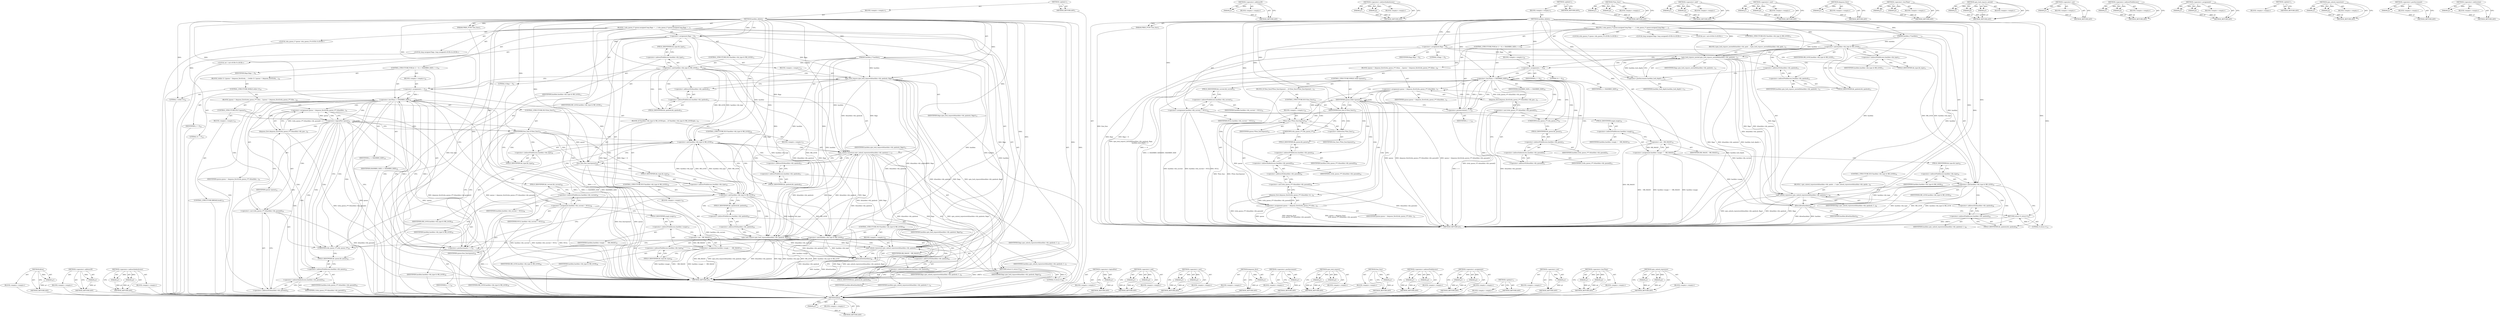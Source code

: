 digraph "spin_unlock_irqrestore" {
vulnerable_195 [label=<(METHOD,kfree)>];
vulnerable_196 [label=<(PARAM,p1)>];
vulnerable_197 [label=<(BLOCK,&lt;empty&gt;,&lt;empty&gt;)>];
vulnerable_198 [label=<(METHOD_RETURN,ANY)>];
vulnerable_150 [label=<(METHOD,&lt;operator&gt;.addressOf)>];
vulnerable_151 [label=<(PARAM,p1)>];
vulnerable_152 [label=<(BLOCK,&lt;empty&gt;,&lt;empty&gt;)>];
vulnerable_153 [label=<(METHOD_RETURN,ANY)>];
vulnerable_172 [label=<(METHOD,&lt;operator&gt;.indirectIndexAccess)>];
vulnerable_173 [label=<(PARAM,p1)>];
vulnerable_174 [label=<(PARAM,p2)>];
vulnerable_175 [label=<(BLOCK,&lt;empty&gt;,&lt;empty&gt;)>];
vulnerable_176 [label=<(METHOD_RETURN,ANY)>];
vulnerable_6 [label=<(METHOD,&lt;global&gt;)<SUB>1</SUB>>];
vulnerable_7 [label=<(BLOCK,&lt;empty&gt;,&lt;empty&gt;)<SUB>1</SUB>>];
vulnerable_8 [label=<(METHOD,hashbin_delete)<SUB>1</SUB>>];
vulnerable_9 [label=<(PARAM,hashbin_t* hashbin)<SUB>1</SUB>>];
vulnerable_10 [label=<(PARAM,FREE_FUNC free_func)<SUB>1</SUB>>];
vulnerable_11 [label=<(BLOCK,{
 	irda_queue_t* queue;
	unsigned long flags =...,{
 	irda_queue_t* queue;
	unsigned long flags =...)<SUB>2</SUB>>];
vulnerable_12 [label="<(LOCAL,irda_queue_t* queue: irda_queue_t*)<SUB>3</SUB>>"];
vulnerable_13 [label="<(LOCAL,long unsigned flags: long unsigned)<SUB>4</SUB>>"];
vulnerable_14 [label=<(&lt;operator&gt;.assignment,flags = 0)<SUB>4</SUB>>];
vulnerable_15 [label=<(IDENTIFIER,flags,flags = 0)<SUB>4</SUB>>];
vulnerable_16 [label=<(LITERAL,0,flags = 0)<SUB>4</SUB>>];
vulnerable_17 [label="<(LOCAL,int i: int)<SUB>5</SUB>>"];
vulnerable_18 [label=<(CONTROL_STRUCTURE,IF,if (hashbin-&gt;hb_type &amp; HB_LOCK))<SUB>11</SUB>>];
vulnerable_19 [label=<(&lt;operator&gt;.and,hashbin-&gt;hb_type &amp; HB_LOCK)<SUB>11</SUB>>];
vulnerable_20 [label=<(&lt;operator&gt;.indirectFieldAccess,hashbin-&gt;hb_type)<SUB>11</SUB>>];
vulnerable_21 [label=<(IDENTIFIER,hashbin,hashbin-&gt;hb_type &amp; HB_LOCK)<SUB>11</SUB>>];
vulnerable_22 [label=<(FIELD_IDENTIFIER,hb_type,hb_type)<SUB>11</SUB>>];
vulnerable_23 [label=<(IDENTIFIER,HB_LOCK,hashbin-&gt;hb_type &amp; HB_LOCK)<SUB>11</SUB>>];
vulnerable_24 [label=<(BLOCK,{
		spin_lock_irqsave_nested(&amp;hashbin-&gt;hb_spinl...,{
		spin_lock_irqsave_nested(&amp;hashbin-&gt;hb_spinl...)<SUB>11</SUB>>];
vulnerable_25 [label=<(spin_lock_irqsave_nested,spin_lock_irqsave_nested(&amp;hashbin-&gt;hb_spinlock,...)<SUB>12</SUB>>];
vulnerable_26 [label=<(&lt;operator&gt;.addressOf,&amp;hashbin-&gt;hb_spinlock)<SUB>12</SUB>>];
vulnerable_27 [label=<(&lt;operator&gt;.indirectFieldAccess,hashbin-&gt;hb_spinlock)<SUB>12</SUB>>];
vulnerable_28 [label=<(IDENTIFIER,hashbin,spin_lock_irqsave_nested(&amp;hashbin-&gt;hb_spinlock,...)<SUB>12</SUB>>];
vulnerable_29 [label=<(FIELD_IDENTIFIER,hb_spinlock,hb_spinlock)<SUB>12</SUB>>];
vulnerable_30 [label=<(IDENTIFIER,flags,spin_lock_irqsave_nested(&amp;hashbin-&gt;hb_spinlock,...)<SUB>12</SUB>>];
vulnerable_31 [label=<(&lt;operator&gt;.postIncrement,hashbin_lock_depth++)<SUB>13</SUB>>];
vulnerable_32 [label=<(IDENTIFIER,hashbin_lock_depth,hashbin_lock_depth++)<SUB>13</SUB>>];
vulnerable_33 [label=<(CONTROL_STRUCTURE,FOR,for (i = 0;i &lt; HASHBIN_SIZE;i ++))<SUB>20</SUB>>];
vulnerable_34 [label=<(BLOCK,&lt;empty&gt;,&lt;empty&gt;)<SUB>20</SUB>>];
vulnerable_35 [label=<(&lt;operator&gt;.assignment,i = 0)<SUB>20</SUB>>];
vulnerable_36 [label=<(IDENTIFIER,i,i = 0)<SUB>20</SUB>>];
vulnerable_37 [label=<(LITERAL,0,i = 0)<SUB>20</SUB>>];
vulnerable_38 [label=<(&lt;operator&gt;.lessThan,i &lt; HASHBIN_SIZE)<SUB>20</SUB>>];
vulnerable_39 [label=<(IDENTIFIER,i,i &lt; HASHBIN_SIZE)<SUB>20</SUB>>];
vulnerable_40 [label=<(IDENTIFIER,HASHBIN_SIZE,i &lt; HASHBIN_SIZE)<SUB>20</SUB>>];
vulnerable_41 [label=<(&lt;operator&gt;.postIncrement,i ++)<SUB>20</SUB>>];
vulnerable_42 [label=<(IDENTIFIER,i,i ++)<SUB>20</SUB>>];
vulnerable_43 [label=<(BLOCK,{
		queue = dequeue_first((irda_queue_t**) &amp;has...,{
		queue = dequeue_first((irda_queue_t**) &amp;has...)<SUB>20</SUB>>];
vulnerable_44 [label=<(&lt;operator&gt;.assignment,queue = dequeue_first((irda_queue_t**) &amp;hashbin...)<SUB>21</SUB>>];
vulnerable_45 [label=<(IDENTIFIER,queue,queue = dequeue_first((irda_queue_t**) &amp;hashbin...)<SUB>21</SUB>>];
vulnerable_46 [label=<(dequeue_first,dequeue_first((irda_queue_t**) &amp;hashbin-&gt;hb_que...)<SUB>21</SUB>>];
vulnerable_47 [label=<(&lt;operator&gt;.cast,(irda_queue_t**) &amp;hashbin-&gt;hb_queue[i])<SUB>21</SUB>>];
vulnerable_48 [label=<(UNKNOWN,irda_queue_t**,irda_queue_t**)<SUB>21</SUB>>];
vulnerable_49 [label=<(&lt;operator&gt;.addressOf,&amp;hashbin-&gt;hb_queue[i])<SUB>21</SUB>>];
vulnerable_50 [label=<(&lt;operator&gt;.indirectIndexAccess,hashbin-&gt;hb_queue[i])<SUB>21</SUB>>];
vulnerable_51 [label=<(&lt;operator&gt;.indirectFieldAccess,hashbin-&gt;hb_queue)<SUB>21</SUB>>];
vulnerable_52 [label=<(IDENTIFIER,hashbin,(irda_queue_t**) &amp;hashbin-&gt;hb_queue[i])<SUB>21</SUB>>];
vulnerable_53 [label=<(FIELD_IDENTIFIER,hb_queue,hb_queue)<SUB>21</SUB>>];
vulnerable_54 [label=<(IDENTIFIER,i,(irda_queue_t**) &amp;hashbin-&gt;hb_queue[i])<SUB>21</SUB>>];
vulnerable_55 [label=<(CONTROL_STRUCTURE,WHILE,while (queue))<SUB>22</SUB>>];
vulnerable_56 [label=<(IDENTIFIER,queue,while (queue))<SUB>22</SUB>>];
vulnerable_57 [label=<(BLOCK,{
			if (free_func)
				(*free_func)(queue);
		...,{
			if (free_func)
				(*free_func)(queue);
		...)<SUB>22</SUB>>];
vulnerable_58 [label=<(CONTROL_STRUCTURE,IF,if (free_func))<SUB>23</SUB>>];
vulnerable_59 [label=<(IDENTIFIER,free_func,if (free_func))<SUB>23</SUB>>];
vulnerable_60 [label=<(BLOCK,&lt;empty&gt;,&lt;empty&gt;)<SUB>24</SUB>>];
vulnerable_61 [label=<(*free_func,(*free_func)(queue))<SUB>24</SUB>>];
vulnerable_62 [label=<(&lt;operator&gt;.indirection,*free_func)<SUB>24</SUB>>];
vulnerable_63 [label=<(IDENTIFIER,free_func,(*free_func)(queue))<SUB>24</SUB>>];
vulnerable_64 [label=<(IDENTIFIER,queue,(*free_func)(queue))<SUB>24</SUB>>];
vulnerable_65 [label=<(&lt;operator&gt;.assignment,queue = dequeue_first(
				(irda_queue_t**) &amp;ha...)<SUB>25</SUB>>];
vulnerable_66 [label=<(IDENTIFIER,queue,queue = dequeue_first(
				(irda_queue_t**) &amp;ha...)<SUB>25</SUB>>];
vulnerable_67 [label=<(dequeue_first,dequeue_first(
				(irda_queue_t**) &amp;hashbin-&gt;h...)<SUB>25</SUB>>];
vulnerable_68 [label=<(&lt;operator&gt;.cast,(irda_queue_t**) &amp;hashbin-&gt;hb_queue[i])<SUB>26</SUB>>];
vulnerable_69 [label=<(UNKNOWN,irda_queue_t**,irda_queue_t**)<SUB>26</SUB>>];
vulnerable_70 [label=<(&lt;operator&gt;.addressOf,&amp;hashbin-&gt;hb_queue[i])<SUB>26</SUB>>];
vulnerable_71 [label=<(&lt;operator&gt;.indirectIndexAccess,hashbin-&gt;hb_queue[i])<SUB>26</SUB>>];
vulnerable_72 [label=<(&lt;operator&gt;.indirectFieldAccess,hashbin-&gt;hb_queue)<SUB>26</SUB>>];
vulnerable_73 [label=<(IDENTIFIER,hashbin,(irda_queue_t**) &amp;hashbin-&gt;hb_queue[i])<SUB>26</SUB>>];
vulnerable_74 [label=<(FIELD_IDENTIFIER,hb_queue,hb_queue)<SUB>26</SUB>>];
vulnerable_75 [label=<(IDENTIFIER,i,(irda_queue_t**) &amp;hashbin-&gt;hb_queue[i])<SUB>26</SUB>>];
vulnerable_76 [label=<(&lt;operator&gt;.assignment,hashbin-&gt;hb_current = NULL)<SUB>31</SUB>>];
vulnerable_77 [label=<(&lt;operator&gt;.indirectFieldAccess,hashbin-&gt;hb_current)<SUB>31</SUB>>];
vulnerable_78 [label=<(IDENTIFIER,hashbin,hashbin-&gt;hb_current = NULL)<SUB>31</SUB>>];
vulnerable_79 [label=<(FIELD_IDENTIFIER,hb_current,hb_current)<SUB>31</SUB>>];
vulnerable_80 [label=<(IDENTIFIER,NULL,hashbin-&gt;hb_current = NULL)<SUB>31</SUB>>];
vulnerable_81 [label=<(&lt;operator&gt;.assignment,hashbin-&gt;magic = ~HB_MAGIC)<SUB>32</SUB>>];
vulnerable_82 [label=<(&lt;operator&gt;.indirectFieldAccess,hashbin-&gt;magic)<SUB>32</SUB>>];
vulnerable_83 [label=<(IDENTIFIER,hashbin,hashbin-&gt;magic = ~HB_MAGIC)<SUB>32</SUB>>];
vulnerable_84 [label=<(FIELD_IDENTIFIER,magic,magic)<SUB>32</SUB>>];
vulnerable_85 [label=<(&lt;operator&gt;.not,~HB_MAGIC)<SUB>32</SUB>>];
vulnerable_86 [label=<(IDENTIFIER,HB_MAGIC,~HB_MAGIC)<SUB>32</SUB>>];
vulnerable_87 [label=<(CONTROL_STRUCTURE,IF,if (hashbin-&gt;hb_type &amp; HB_LOCK))<SUB>35</SUB>>];
vulnerable_88 [label=<(&lt;operator&gt;.and,hashbin-&gt;hb_type &amp; HB_LOCK)<SUB>35</SUB>>];
vulnerable_89 [label=<(&lt;operator&gt;.indirectFieldAccess,hashbin-&gt;hb_type)<SUB>35</SUB>>];
vulnerable_90 [label=<(IDENTIFIER,hashbin,hashbin-&gt;hb_type &amp; HB_LOCK)<SUB>35</SUB>>];
vulnerable_91 [label=<(FIELD_IDENTIFIER,hb_type,hb_type)<SUB>35</SUB>>];
vulnerable_92 [label=<(IDENTIFIER,HB_LOCK,hashbin-&gt;hb_type &amp; HB_LOCK)<SUB>35</SUB>>];
vulnerable_93 [label=<(BLOCK,{
 		spin_unlock_irqrestore(&amp;hashbin-&gt;hb_spinlo...,{
 		spin_unlock_irqrestore(&amp;hashbin-&gt;hb_spinlo...)<SUB>35</SUB>>];
vulnerable_94 [label=<(spin_unlock_irqrestore,spin_unlock_irqrestore(&amp;hashbin-&gt;hb_spinlock, f...)<SUB>36</SUB>>];
vulnerable_95 [label=<(&lt;operator&gt;.addressOf,&amp;hashbin-&gt;hb_spinlock)<SUB>36</SUB>>];
vulnerable_96 [label=<(&lt;operator&gt;.indirectFieldAccess,hashbin-&gt;hb_spinlock)<SUB>36</SUB>>];
vulnerable_97 [label=<(IDENTIFIER,hashbin,spin_unlock_irqrestore(&amp;hashbin-&gt;hb_spinlock, f...)<SUB>36</SUB>>];
vulnerable_98 [label=<(FIELD_IDENTIFIER,hb_spinlock,hb_spinlock)<SUB>36</SUB>>];
vulnerable_99 [label=<(IDENTIFIER,flags,spin_unlock_irqrestore(&amp;hashbin-&gt;hb_spinlock, f...)<SUB>36</SUB>>];
vulnerable_100 [label=<(kfree,kfree(hashbin))<SUB>45</SUB>>];
vulnerable_101 [label=<(IDENTIFIER,hashbin,kfree(hashbin))<SUB>45</SUB>>];
vulnerable_102 [label=<(RETURN,return 0;,return 0;)<SUB>47</SUB>>];
vulnerable_103 [label=<(LITERAL,0,return 0;)<SUB>47</SUB>>];
vulnerable_104 [label=<(METHOD_RETURN,int)<SUB>1</SUB>>];
vulnerable_106 [label=<(METHOD_RETURN,ANY)<SUB>1</SUB>>];
vulnerable_177 [label=<(METHOD,*free_func)>];
vulnerable_178 [label=<(PARAM,p1)>];
vulnerable_179 [label=<(PARAM,p2)>];
vulnerable_180 [label=<(BLOCK,&lt;empty&gt;,&lt;empty&gt;)>];
vulnerable_181 [label=<(METHOD_RETURN,ANY)>];
vulnerable_134 [label=<(METHOD,&lt;operator&gt;.and)>];
vulnerable_135 [label=<(PARAM,p1)>];
vulnerable_136 [label=<(PARAM,p2)>];
vulnerable_137 [label=<(BLOCK,&lt;empty&gt;,&lt;empty&gt;)>];
vulnerable_138 [label=<(METHOD_RETURN,ANY)>];
vulnerable_167 [label=<(METHOD,&lt;operator&gt;.cast)>];
vulnerable_168 [label=<(PARAM,p1)>];
vulnerable_169 [label=<(PARAM,p2)>];
vulnerable_170 [label=<(BLOCK,&lt;empty&gt;,&lt;empty&gt;)>];
vulnerable_171 [label=<(METHOD_RETURN,ANY)>];
vulnerable_163 [label=<(METHOD,dequeue_first)>];
vulnerable_164 [label=<(PARAM,p1)>];
vulnerable_165 [label=<(BLOCK,&lt;empty&gt;,&lt;empty&gt;)>];
vulnerable_166 [label=<(METHOD_RETURN,ANY)>];
vulnerable_158 [label=<(METHOD,&lt;operator&gt;.lessThan)>];
vulnerable_159 [label=<(PARAM,p1)>];
vulnerable_160 [label=<(PARAM,p2)>];
vulnerable_161 [label=<(BLOCK,&lt;empty&gt;,&lt;empty&gt;)>];
vulnerable_162 [label=<(METHOD_RETURN,ANY)>];
vulnerable_144 [label=<(METHOD,spin_lock_irqsave_nested)>];
vulnerable_145 [label=<(PARAM,p1)>];
vulnerable_146 [label=<(PARAM,p2)>];
vulnerable_147 [label=<(PARAM,p3)>];
vulnerable_148 [label=<(BLOCK,&lt;empty&gt;,&lt;empty&gt;)>];
vulnerable_149 [label=<(METHOD_RETURN,ANY)>];
vulnerable_186 [label=<(METHOD,&lt;operator&gt;.not)>];
vulnerable_187 [label=<(PARAM,p1)>];
vulnerable_188 [label=<(BLOCK,&lt;empty&gt;,&lt;empty&gt;)>];
vulnerable_189 [label=<(METHOD_RETURN,ANY)>];
vulnerable_139 [label=<(METHOD,&lt;operator&gt;.indirectFieldAccess)>];
vulnerable_140 [label=<(PARAM,p1)>];
vulnerable_141 [label=<(PARAM,p2)>];
vulnerable_142 [label=<(BLOCK,&lt;empty&gt;,&lt;empty&gt;)>];
vulnerable_143 [label=<(METHOD_RETURN,ANY)>];
vulnerable_129 [label=<(METHOD,&lt;operator&gt;.assignment)>];
vulnerable_130 [label=<(PARAM,p1)>];
vulnerable_131 [label=<(PARAM,p2)>];
vulnerable_132 [label=<(BLOCK,&lt;empty&gt;,&lt;empty&gt;)>];
vulnerable_133 [label=<(METHOD_RETURN,ANY)>];
vulnerable_123 [label=<(METHOD,&lt;global&gt;)<SUB>1</SUB>>];
vulnerable_124 [label=<(BLOCK,&lt;empty&gt;,&lt;empty&gt;)>];
vulnerable_125 [label=<(METHOD_RETURN,ANY)>];
vulnerable_190 [label=<(METHOD,spin_unlock_irqrestore)>];
vulnerable_191 [label=<(PARAM,p1)>];
vulnerable_192 [label=<(PARAM,p2)>];
vulnerable_193 [label=<(BLOCK,&lt;empty&gt;,&lt;empty&gt;)>];
vulnerable_194 [label=<(METHOD_RETURN,ANY)>];
vulnerable_154 [label=<(METHOD,&lt;operator&gt;.postIncrement)>];
vulnerable_155 [label=<(PARAM,p1)>];
vulnerable_156 [label=<(BLOCK,&lt;empty&gt;,&lt;empty&gt;)>];
vulnerable_157 [label=<(METHOD_RETURN,ANY)>];
vulnerable_182 [label=<(METHOD,&lt;operator&gt;.indirection)>];
vulnerable_183 [label=<(PARAM,p1)>];
vulnerable_184 [label=<(BLOCK,&lt;empty&gt;,&lt;empty&gt;)>];
vulnerable_185 [label=<(METHOD_RETURN,ANY)>];
fixed_209 [label=<(METHOD,kfree)>];
fixed_210 [label=<(PARAM,p1)>];
fixed_211 [label=<(BLOCK,&lt;empty&gt;,&lt;empty&gt;)>];
fixed_212 [label=<(METHOD_RETURN,ANY)>];
fixed_165 [label=<(METHOD,&lt;operator&gt;.addressOf)>];
fixed_166 [label=<(PARAM,p1)>];
fixed_167 [label=<(BLOCK,&lt;empty&gt;,&lt;empty&gt;)>];
fixed_168 [label=<(METHOD_RETURN,ANY)>];
fixed_187 [label=<(METHOD,&lt;operator&gt;.indirectIndexAccess)>];
fixed_188 [label=<(PARAM,p1)>];
fixed_189 [label=<(PARAM,p2)>];
fixed_190 [label=<(BLOCK,&lt;empty&gt;,&lt;empty&gt;)>];
fixed_191 [label=<(METHOD_RETURN,ANY)>];
fixed_6 [label=<(METHOD,&lt;global&gt;)<SUB>1</SUB>>];
fixed_7 [label=<(BLOCK,&lt;empty&gt;,&lt;empty&gt;)<SUB>1</SUB>>];
fixed_8 [label=<(METHOD,hashbin_delete)<SUB>1</SUB>>];
fixed_9 [label=<(PARAM,hashbin_t* hashbin)<SUB>1</SUB>>];
fixed_10 [label=<(PARAM,FREE_FUNC free_func)<SUB>1</SUB>>];
fixed_11 [label=<(BLOCK,{
 	irda_queue_t* queue;
	unsigned long flags =...,{
 	irda_queue_t* queue;
	unsigned long flags =...)<SUB>2</SUB>>];
fixed_12 [label="<(LOCAL,irda_queue_t* queue: irda_queue_t*)<SUB>3</SUB>>"];
fixed_13 [label="<(LOCAL,long unsigned flags: long unsigned)<SUB>4</SUB>>"];
fixed_14 [label=<(&lt;operator&gt;.assignment,flags = 0)<SUB>4</SUB>>];
fixed_15 [label=<(IDENTIFIER,flags,flags = 0)<SUB>4</SUB>>];
fixed_16 [label=<(LITERAL,0,flags = 0)<SUB>4</SUB>>];
fixed_17 [label="<(LOCAL,int i: int)<SUB>5</SUB>>"];
fixed_18 [label=<(CONTROL_STRUCTURE,IF,if (hashbin-&gt;hb_type &amp; HB_LOCK))<SUB>11</SUB>>];
fixed_19 [label=<(&lt;operator&gt;.and,hashbin-&gt;hb_type &amp; HB_LOCK)<SUB>11</SUB>>];
fixed_20 [label=<(&lt;operator&gt;.indirectFieldAccess,hashbin-&gt;hb_type)<SUB>11</SUB>>];
fixed_21 [label=<(IDENTIFIER,hashbin,hashbin-&gt;hb_type &amp; HB_LOCK)<SUB>11</SUB>>];
fixed_22 [label=<(FIELD_IDENTIFIER,hb_type,hb_type)<SUB>11</SUB>>];
fixed_23 [label=<(IDENTIFIER,HB_LOCK,hashbin-&gt;hb_type &amp; HB_LOCK)<SUB>11</SUB>>];
fixed_24 [label=<(BLOCK,&lt;empty&gt;,&lt;empty&gt;)<SUB>12</SUB>>];
fixed_25 [label=<(spin_lock_irqsave,spin_lock_irqsave(&amp;hashbin-&gt;hb_spinlock, flags))<SUB>12</SUB>>];
fixed_26 [label=<(&lt;operator&gt;.addressOf,&amp;hashbin-&gt;hb_spinlock)<SUB>12</SUB>>];
fixed_27 [label=<(&lt;operator&gt;.indirectFieldAccess,hashbin-&gt;hb_spinlock)<SUB>12</SUB>>];
fixed_28 [label=<(IDENTIFIER,hashbin,spin_lock_irqsave(&amp;hashbin-&gt;hb_spinlock, flags))<SUB>12</SUB>>];
fixed_29 [label=<(FIELD_IDENTIFIER,hb_spinlock,hb_spinlock)<SUB>12</SUB>>];
fixed_30 [label=<(IDENTIFIER,flags,spin_lock_irqsave(&amp;hashbin-&gt;hb_spinlock, flags))<SUB>12</SUB>>];
fixed_31 [label=<(CONTROL_STRUCTURE,FOR,for (i = 0;i &lt; HASHBIN_SIZE;i ++))<SUB>18</SUB>>];
fixed_32 [label=<(BLOCK,&lt;empty&gt;,&lt;empty&gt;)<SUB>18</SUB>>];
fixed_33 [label=<(&lt;operator&gt;.assignment,i = 0)<SUB>18</SUB>>];
fixed_34 [label=<(IDENTIFIER,i,i = 0)<SUB>18</SUB>>];
fixed_35 [label=<(LITERAL,0,i = 0)<SUB>18</SUB>>];
fixed_36 [label=<(&lt;operator&gt;.lessThan,i &lt; HASHBIN_SIZE)<SUB>18</SUB>>];
fixed_37 [label=<(IDENTIFIER,i,i &lt; HASHBIN_SIZE)<SUB>18</SUB>>];
fixed_38 [label=<(IDENTIFIER,HASHBIN_SIZE,i &lt; HASHBIN_SIZE)<SUB>18</SUB>>];
fixed_39 [label=<(&lt;operator&gt;.postIncrement,i ++)<SUB>18</SUB>>];
fixed_40 [label=<(IDENTIFIER,i,i ++)<SUB>18</SUB>>];
fixed_41 [label=<(BLOCK,{
		while (1) {
			queue = dequeue_first((irda_...,{
		while (1) {
			queue = dequeue_first((irda_...)<SUB>18</SUB>>];
fixed_42 [label=<(CONTROL_STRUCTURE,WHILE,while (1))<SUB>19</SUB>>];
fixed_43 [label=<(LITERAL,1,while (1))<SUB>19</SUB>>];
fixed_44 [label=<(BLOCK,{
			queue = dequeue_first((irda_queue_t**) &amp;ha...,{
			queue = dequeue_first((irda_queue_t**) &amp;ha...)<SUB>19</SUB>>];
fixed_45 [label=<(&lt;operator&gt;.assignment,queue = dequeue_first((irda_queue_t**) &amp;hashbin...)<SUB>20</SUB>>];
fixed_46 [label=<(IDENTIFIER,queue,queue = dequeue_first((irda_queue_t**) &amp;hashbin...)<SUB>20</SUB>>];
fixed_47 [label=<(dequeue_first,dequeue_first((irda_queue_t**) &amp;hashbin-&gt;hb_que...)<SUB>20</SUB>>];
fixed_48 [label=<(&lt;operator&gt;.cast,(irda_queue_t**) &amp;hashbin-&gt;hb_queue[i])<SUB>20</SUB>>];
fixed_49 [label=<(UNKNOWN,irda_queue_t**,irda_queue_t**)<SUB>20</SUB>>];
fixed_50 [label=<(&lt;operator&gt;.addressOf,&amp;hashbin-&gt;hb_queue[i])<SUB>20</SUB>>];
fixed_51 [label=<(&lt;operator&gt;.indirectIndexAccess,hashbin-&gt;hb_queue[i])<SUB>20</SUB>>];
fixed_52 [label=<(&lt;operator&gt;.indirectFieldAccess,hashbin-&gt;hb_queue)<SUB>20</SUB>>];
fixed_53 [label=<(IDENTIFIER,hashbin,(irda_queue_t**) &amp;hashbin-&gt;hb_queue[i])<SUB>20</SUB>>];
fixed_54 [label=<(FIELD_IDENTIFIER,hb_queue,hb_queue)<SUB>20</SUB>>];
fixed_55 [label=<(IDENTIFIER,i,(irda_queue_t**) &amp;hashbin-&gt;hb_queue[i])<SUB>20</SUB>>];
fixed_56 [label=<(CONTROL_STRUCTURE,IF,if (!queue))<SUB>22</SUB>>];
fixed_57 [label=<(&lt;operator&gt;.logicalNot,!queue)<SUB>22</SUB>>];
fixed_58 [label=<(IDENTIFIER,queue,!queue)<SUB>22</SUB>>];
fixed_59 [label=<(BLOCK,&lt;empty&gt;,&lt;empty&gt;)<SUB>23</SUB>>];
fixed_60 [label=<(CONTROL_STRUCTURE,BREAK,break;)<SUB>23</SUB>>];
fixed_61 [label=<(CONTROL_STRUCTURE,IF,if (free_func))<SUB>25</SUB>>];
fixed_62 [label=<(IDENTIFIER,free_func,if (free_func))<SUB>25</SUB>>];
fixed_63 [label=<(BLOCK,{
				if (hashbin-&gt;hb_type &amp; HB_LOCK)
					spin...,{
				if (hashbin-&gt;hb_type &amp; HB_LOCK)
					spin...)<SUB>25</SUB>>];
fixed_64 [label=<(CONTROL_STRUCTURE,IF,if (hashbin-&gt;hb_type &amp; HB_LOCK))<SUB>26</SUB>>];
fixed_65 [label=<(&lt;operator&gt;.and,hashbin-&gt;hb_type &amp; HB_LOCK)<SUB>26</SUB>>];
fixed_66 [label=<(&lt;operator&gt;.indirectFieldAccess,hashbin-&gt;hb_type)<SUB>26</SUB>>];
fixed_67 [label=<(IDENTIFIER,hashbin,hashbin-&gt;hb_type &amp; HB_LOCK)<SUB>26</SUB>>];
fixed_68 [label=<(FIELD_IDENTIFIER,hb_type,hb_type)<SUB>26</SUB>>];
fixed_69 [label=<(IDENTIFIER,HB_LOCK,hashbin-&gt;hb_type &amp; HB_LOCK)<SUB>26</SUB>>];
fixed_70 [label=<(BLOCK,&lt;empty&gt;,&lt;empty&gt;)<SUB>27</SUB>>];
fixed_71 [label=<(spin_unlock_irqrestore,spin_unlock_irqrestore(&amp;hashbin-&gt;hb_spinlock, f...)<SUB>27</SUB>>];
fixed_72 [label=<(&lt;operator&gt;.addressOf,&amp;hashbin-&gt;hb_spinlock)<SUB>27</SUB>>];
fixed_73 [label=<(&lt;operator&gt;.indirectFieldAccess,hashbin-&gt;hb_spinlock)<SUB>27</SUB>>];
fixed_74 [label=<(IDENTIFIER,hashbin,spin_unlock_irqrestore(&amp;hashbin-&gt;hb_spinlock, f...)<SUB>27</SUB>>];
fixed_75 [label=<(FIELD_IDENTIFIER,hb_spinlock,hb_spinlock)<SUB>27</SUB>>];
fixed_76 [label=<(IDENTIFIER,flags,spin_unlock_irqrestore(&amp;hashbin-&gt;hb_spinlock, f...)<SUB>27</SUB>>];
fixed_77 [label=<(free_func,free_func(queue))<SUB>28</SUB>>];
fixed_78 [label=<(IDENTIFIER,queue,free_func(queue))<SUB>28</SUB>>];
fixed_79 [label=<(CONTROL_STRUCTURE,IF,if (hashbin-&gt;hb_type &amp; HB_LOCK))<SUB>29</SUB>>];
fixed_80 [label=<(&lt;operator&gt;.and,hashbin-&gt;hb_type &amp; HB_LOCK)<SUB>29</SUB>>];
fixed_81 [label=<(&lt;operator&gt;.indirectFieldAccess,hashbin-&gt;hb_type)<SUB>29</SUB>>];
fixed_82 [label=<(IDENTIFIER,hashbin,hashbin-&gt;hb_type &amp; HB_LOCK)<SUB>29</SUB>>];
fixed_83 [label=<(FIELD_IDENTIFIER,hb_type,hb_type)<SUB>29</SUB>>];
fixed_84 [label=<(IDENTIFIER,HB_LOCK,hashbin-&gt;hb_type &amp; HB_LOCK)<SUB>29</SUB>>];
fixed_85 [label=<(BLOCK,&lt;empty&gt;,&lt;empty&gt;)<SUB>30</SUB>>];
fixed_86 [label=<(spin_lock_irqsave,spin_lock_irqsave(&amp;hashbin-&gt;hb_spinlock, flags))<SUB>30</SUB>>];
fixed_87 [label=<(&lt;operator&gt;.addressOf,&amp;hashbin-&gt;hb_spinlock)<SUB>30</SUB>>];
fixed_88 [label=<(&lt;operator&gt;.indirectFieldAccess,hashbin-&gt;hb_spinlock)<SUB>30</SUB>>];
fixed_89 [label=<(IDENTIFIER,hashbin,spin_lock_irqsave(&amp;hashbin-&gt;hb_spinlock, flags))<SUB>30</SUB>>];
fixed_90 [label=<(FIELD_IDENTIFIER,hb_spinlock,hb_spinlock)<SUB>30</SUB>>];
fixed_91 [label=<(IDENTIFIER,flags,spin_lock_irqsave(&amp;hashbin-&gt;hb_spinlock, flags))<SUB>30</SUB>>];
fixed_92 [label=<(&lt;operator&gt;.assignment,hashbin-&gt;hb_current = NULL)<SUB>36</SUB>>];
fixed_93 [label=<(&lt;operator&gt;.indirectFieldAccess,hashbin-&gt;hb_current)<SUB>36</SUB>>];
fixed_94 [label=<(IDENTIFIER,hashbin,hashbin-&gt;hb_current = NULL)<SUB>36</SUB>>];
fixed_95 [label=<(FIELD_IDENTIFIER,hb_current,hb_current)<SUB>36</SUB>>];
fixed_96 [label=<(IDENTIFIER,NULL,hashbin-&gt;hb_current = NULL)<SUB>36</SUB>>];
fixed_97 [label=<(&lt;operator&gt;.assignment,hashbin-&gt;magic = ~HB_MAGIC)<SUB>37</SUB>>];
fixed_98 [label=<(&lt;operator&gt;.indirectFieldAccess,hashbin-&gt;magic)<SUB>37</SUB>>];
fixed_99 [label=<(IDENTIFIER,hashbin,hashbin-&gt;magic = ~HB_MAGIC)<SUB>37</SUB>>];
fixed_100 [label=<(FIELD_IDENTIFIER,magic,magic)<SUB>37</SUB>>];
fixed_101 [label=<(&lt;operator&gt;.not,~HB_MAGIC)<SUB>37</SUB>>];
fixed_102 [label=<(IDENTIFIER,HB_MAGIC,~HB_MAGIC)<SUB>37</SUB>>];
fixed_103 [label=<(CONTROL_STRUCTURE,IF,if (hashbin-&gt;hb_type &amp; HB_LOCK))<SUB>40</SUB>>];
fixed_104 [label=<(&lt;operator&gt;.and,hashbin-&gt;hb_type &amp; HB_LOCK)<SUB>40</SUB>>];
fixed_105 [label=<(&lt;operator&gt;.indirectFieldAccess,hashbin-&gt;hb_type)<SUB>40</SUB>>];
fixed_106 [label=<(IDENTIFIER,hashbin,hashbin-&gt;hb_type &amp; HB_LOCK)<SUB>40</SUB>>];
fixed_107 [label=<(FIELD_IDENTIFIER,hb_type,hb_type)<SUB>40</SUB>>];
fixed_108 [label=<(IDENTIFIER,HB_LOCK,hashbin-&gt;hb_type &amp; HB_LOCK)<SUB>40</SUB>>];
fixed_109 [label=<(BLOCK,&lt;empty&gt;,&lt;empty&gt;)<SUB>41</SUB>>];
fixed_110 [label=<(spin_unlock_irqrestore,spin_unlock_irqrestore(&amp;hashbin-&gt;hb_spinlock, f...)<SUB>41</SUB>>];
fixed_111 [label=<(&lt;operator&gt;.addressOf,&amp;hashbin-&gt;hb_spinlock)<SUB>41</SUB>>];
fixed_112 [label=<(&lt;operator&gt;.indirectFieldAccess,hashbin-&gt;hb_spinlock)<SUB>41</SUB>>];
fixed_113 [label=<(IDENTIFIER,hashbin,spin_unlock_irqrestore(&amp;hashbin-&gt;hb_spinlock, f...)<SUB>41</SUB>>];
fixed_114 [label=<(FIELD_IDENTIFIER,hb_spinlock,hb_spinlock)<SUB>41</SUB>>];
fixed_115 [label=<(IDENTIFIER,flags,spin_unlock_irqrestore(&amp;hashbin-&gt;hb_spinlock, f...)<SUB>41</SUB>>];
fixed_116 [label=<(kfree,kfree(hashbin))<SUB>46</SUB>>];
fixed_117 [label=<(IDENTIFIER,hashbin,kfree(hashbin))<SUB>46</SUB>>];
fixed_118 [label=<(RETURN,return 0;,return 0;)<SUB>48</SUB>>];
fixed_119 [label=<(LITERAL,0,return 0;)<SUB>48</SUB>>];
fixed_120 [label=<(METHOD_RETURN,int)<SUB>1</SUB>>];
fixed_122 [label=<(METHOD_RETURN,ANY)<SUB>1</SUB>>];
fixed_192 [label=<(METHOD,&lt;operator&gt;.logicalNot)>];
fixed_193 [label=<(PARAM,p1)>];
fixed_194 [label=<(BLOCK,&lt;empty&gt;,&lt;empty&gt;)>];
fixed_195 [label=<(METHOD_RETURN,ANY)>];
fixed_150 [label=<(METHOD,&lt;operator&gt;.and)>];
fixed_151 [label=<(PARAM,p1)>];
fixed_152 [label=<(PARAM,p2)>];
fixed_153 [label=<(BLOCK,&lt;empty&gt;,&lt;empty&gt;)>];
fixed_154 [label=<(METHOD_RETURN,ANY)>];
fixed_182 [label=<(METHOD,&lt;operator&gt;.cast)>];
fixed_183 [label=<(PARAM,p1)>];
fixed_184 [label=<(PARAM,p2)>];
fixed_185 [label=<(BLOCK,&lt;empty&gt;,&lt;empty&gt;)>];
fixed_186 [label=<(METHOD_RETURN,ANY)>];
fixed_178 [label=<(METHOD,dequeue_first)>];
fixed_179 [label=<(PARAM,p1)>];
fixed_180 [label=<(BLOCK,&lt;empty&gt;,&lt;empty&gt;)>];
fixed_181 [label=<(METHOD_RETURN,ANY)>];
fixed_174 [label=<(METHOD,&lt;operator&gt;.postIncrement)>];
fixed_175 [label=<(PARAM,p1)>];
fixed_176 [label=<(BLOCK,&lt;empty&gt;,&lt;empty&gt;)>];
fixed_177 [label=<(METHOD_RETURN,ANY)>];
fixed_160 [label=<(METHOD,spin_lock_irqsave)>];
fixed_161 [label=<(PARAM,p1)>];
fixed_162 [label=<(PARAM,p2)>];
fixed_163 [label=<(BLOCK,&lt;empty&gt;,&lt;empty&gt;)>];
fixed_164 [label=<(METHOD_RETURN,ANY)>];
fixed_201 [label=<(METHOD,free_func)>];
fixed_202 [label=<(PARAM,p1)>];
fixed_203 [label=<(BLOCK,&lt;empty&gt;,&lt;empty&gt;)>];
fixed_204 [label=<(METHOD_RETURN,ANY)>];
fixed_155 [label=<(METHOD,&lt;operator&gt;.indirectFieldAccess)>];
fixed_156 [label=<(PARAM,p1)>];
fixed_157 [label=<(PARAM,p2)>];
fixed_158 [label=<(BLOCK,&lt;empty&gt;,&lt;empty&gt;)>];
fixed_159 [label=<(METHOD_RETURN,ANY)>];
fixed_145 [label=<(METHOD,&lt;operator&gt;.assignment)>];
fixed_146 [label=<(PARAM,p1)>];
fixed_147 [label=<(PARAM,p2)>];
fixed_148 [label=<(BLOCK,&lt;empty&gt;,&lt;empty&gt;)>];
fixed_149 [label=<(METHOD_RETURN,ANY)>];
fixed_139 [label=<(METHOD,&lt;global&gt;)<SUB>1</SUB>>];
fixed_140 [label=<(BLOCK,&lt;empty&gt;,&lt;empty&gt;)>];
fixed_141 [label=<(METHOD_RETURN,ANY)>];
fixed_205 [label=<(METHOD,&lt;operator&gt;.not)>];
fixed_206 [label=<(PARAM,p1)>];
fixed_207 [label=<(BLOCK,&lt;empty&gt;,&lt;empty&gt;)>];
fixed_208 [label=<(METHOD_RETURN,ANY)>];
fixed_169 [label=<(METHOD,&lt;operator&gt;.lessThan)>];
fixed_170 [label=<(PARAM,p1)>];
fixed_171 [label=<(PARAM,p2)>];
fixed_172 [label=<(BLOCK,&lt;empty&gt;,&lt;empty&gt;)>];
fixed_173 [label=<(METHOD_RETURN,ANY)>];
fixed_196 [label=<(METHOD,spin_unlock_irqrestore)>];
fixed_197 [label=<(PARAM,p1)>];
fixed_198 [label=<(PARAM,p2)>];
fixed_199 [label=<(BLOCK,&lt;empty&gt;,&lt;empty&gt;)>];
fixed_200 [label=<(METHOD_RETURN,ANY)>];
vulnerable_195 -> vulnerable_196  [key=0, label="AST: "];
vulnerable_195 -> vulnerable_196  [key=1, label="DDG: "];
vulnerable_195 -> vulnerable_197  [key=0, label="AST: "];
vulnerable_195 -> vulnerable_198  [key=0, label="AST: "];
vulnerable_195 -> vulnerable_198  [key=1, label="CFG: "];
vulnerable_196 -> vulnerable_198  [key=0, label="DDG: p1"];
vulnerable_150 -> vulnerable_151  [key=0, label="AST: "];
vulnerable_150 -> vulnerable_151  [key=1, label="DDG: "];
vulnerable_150 -> vulnerable_152  [key=0, label="AST: "];
vulnerable_150 -> vulnerable_153  [key=0, label="AST: "];
vulnerable_150 -> vulnerable_153  [key=1, label="CFG: "];
vulnerable_151 -> vulnerable_153  [key=0, label="DDG: p1"];
vulnerable_172 -> vulnerable_173  [key=0, label="AST: "];
vulnerable_172 -> vulnerable_173  [key=1, label="DDG: "];
vulnerable_172 -> vulnerable_175  [key=0, label="AST: "];
vulnerable_172 -> vulnerable_174  [key=0, label="AST: "];
vulnerable_172 -> vulnerable_174  [key=1, label="DDG: "];
vulnerable_172 -> vulnerable_176  [key=0, label="AST: "];
vulnerable_172 -> vulnerable_176  [key=1, label="CFG: "];
vulnerable_173 -> vulnerable_176  [key=0, label="DDG: p1"];
vulnerable_174 -> vulnerable_176  [key=0, label="DDG: p2"];
vulnerable_6 -> vulnerable_7  [key=0, label="AST: "];
vulnerable_6 -> vulnerable_106  [key=0, label="AST: "];
vulnerable_6 -> vulnerable_106  [key=1, label="CFG: "];
vulnerable_7 -> vulnerable_8  [key=0, label="AST: "];
vulnerable_8 -> vulnerable_9  [key=0, label="AST: "];
vulnerable_8 -> vulnerable_9  [key=1, label="DDG: "];
vulnerable_8 -> vulnerable_10  [key=0, label="AST: "];
vulnerable_8 -> vulnerable_10  [key=1, label="DDG: "];
vulnerable_8 -> vulnerable_11  [key=0, label="AST: "];
vulnerable_8 -> vulnerable_104  [key=0, label="AST: "];
vulnerable_8 -> vulnerable_14  [key=0, label="CFG: "];
vulnerable_8 -> vulnerable_14  [key=1, label="DDG: "];
vulnerable_8 -> vulnerable_76  [key=0, label="DDG: "];
vulnerable_8 -> vulnerable_102  [key=0, label="DDG: "];
vulnerable_8 -> vulnerable_100  [key=0, label="DDG: "];
vulnerable_8 -> vulnerable_103  [key=0, label="DDG: "];
vulnerable_8 -> vulnerable_19  [key=0, label="DDG: "];
vulnerable_8 -> vulnerable_35  [key=0, label="DDG: "];
vulnerable_8 -> vulnerable_38  [key=0, label="DDG: "];
vulnerable_8 -> vulnerable_41  [key=0, label="DDG: "];
vulnerable_8 -> vulnerable_85  [key=0, label="DDG: "];
vulnerable_8 -> vulnerable_88  [key=0, label="DDG: "];
vulnerable_8 -> vulnerable_25  [key=0, label="DDG: "];
vulnerable_8 -> vulnerable_56  [key=0, label="DDG: "];
vulnerable_8 -> vulnerable_94  [key=0, label="DDG: "];
vulnerable_8 -> vulnerable_31  [key=0, label="DDG: "];
vulnerable_8 -> vulnerable_59  [key=0, label="DDG: "];
vulnerable_8 -> vulnerable_61  [key=0, label="DDG: "];
vulnerable_9 -> vulnerable_100  [key=0, label="DDG: hashbin"];
vulnerable_9 -> vulnerable_19  [key=0, label="DDG: hashbin"];
vulnerable_9 -> vulnerable_88  [key=0, label="DDG: hashbin"];
vulnerable_9 -> vulnerable_25  [key=0, label="DDG: hashbin"];
vulnerable_9 -> vulnerable_94  [key=0, label="DDG: hashbin"];
vulnerable_10 -> vulnerable_104  [key=0, label="DDG: free_func"];
vulnerable_11 -> vulnerable_12  [key=0, label="AST: "];
vulnerable_11 -> vulnerable_13  [key=0, label="AST: "];
vulnerable_11 -> vulnerable_14  [key=0, label="AST: "];
vulnerable_11 -> vulnerable_17  [key=0, label="AST: "];
vulnerable_11 -> vulnerable_18  [key=0, label="AST: "];
vulnerable_11 -> vulnerable_33  [key=0, label="AST: "];
vulnerable_11 -> vulnerable_76  [key=0, label="AST: "];
vulnerable_11 -> vulnerable_81  [key=0, label="AST: "];
vulnerable_11 -> vulnerable_87  [key=0, label="AST: "];
vulnerable_11 -> vulnerable_100  [key=0, label="AST: "];
vulnerable_11 -> vulnerable_102  [key=0, label="AST: "];
vulnerable_14 -> vulnerable_15  [key=0, label="AST: "];
vulnerable_14 -> vulnerable_16  [key=0, label="AST: "];
vulnerable_14 -> vulnerable_22  [key=0, label="CFG: "];
vulnerable_14 -> vulnerable_104  [key=0, label="DDG: flags"];
vulnerable_14 -> vulnerable_104  [key=1, label="DDG: flags = 0"];
vulnerable_14 -> vulnerable_25  [key=0, label="DDG: flags"];
vulnerable_14 -> vulnerable_94  [key=0, label="DDG: flags"];
vulnerable_18 -> vulnerable_19  [key=0, label="AST: "];
vulnerable_18 -> vulnerable_24  [key=0, label="AST: "];
vulnerable_19 -> vulnerable_20  [key=0, label="AST: "];
vulnerable_19 -> vulnerable_23  [key=0, label="AST: "];
vulnerable_19 -> vulnerable_29  [key=0, label="CFG: "];
vulnerable_19 -> vulnerable_29  [key=1, label="CDG: "];
vulnerable_19 -> vulnerable_35  [key=0, label="CFG: "];
vulnerable_19 -> vulnerable_88  [key=0, label="DDG: hashbin-&gt;hb_type"];
vulnerable_19 -> vulnerable_88  [key=1, label="DDG: HB_LOCK"];
vulnerable_19 -> vulnerable_26  [key=0, label="CDG: "];
vulnerable_19 -> vulnerable_25  [key=0, label="CDG: "];
vulnerable_19 -> vulnerable_27  [key=0, label="CDG: "];
vulnerable_19 -> vulnerable_31  [key=0, label="CDG: "];
vulnerable_20 -> vulnerable_21  [key=0, label="AST: "];
vulnerable_20 -> vulnerable_22  [key=0, label="AST: "];
vulnerable_20 -> vulnerable_19  [key=0, label="CFG: "];
vulnerable_22 -> vulnerable_20  [key=0, label="CFG: "];
vulnerable_24 -> vulnerable_25  [key=0, label="AST: "];
vulnerable_25 -> vulnerable_26  [key=0, label="AST: "];
vulnerable_25 -> vulnerable_30  [key=0, label="AST: "];
vulnerable_25 -> vulnerable_31  [key=0, label="AST: "];
vulnerable_25 -> vulnerable_35  [key=0, label="CFG: "];
vulnerable_25 -> vulnerable_104  [key=0, label="DDG: &amp;hashbin-&gt;hb_spinlock"];
vulnerable_25 -> vulnerable_104  [key=1, label="DDG: flags"];
vulnerable_25 -> vulnerable_104  [key=2, label="DDG: hashbin_lock_depth++"];
vulnerable_25 -> vulnerable_104  [key=3, label="DDG: spin_lock_irqsave_nested(&amp;hashbin-&gt;hb_spinlock, flags,
					 hashbin_lock_depth++)"];
vulnerable_25 -> vulnerable_100  [key=0, label="DDG: &amp;hashbin-&gt;hb_spinlock"];
vulnerable_25 -> vulnerable_94  [key=0, label="DDG: &amp;hashbin-&gt;hb_spinlock"];
vulnerable_25 -> vulnerable_94  [key=1, label="DDG: flags"];
vulnerable_26 -> vulnerable_27  [key=0, label="AST: "];
vulnerable_26 -> vulnerable_31  [key=0, label="CFG: "];
vulnerable_27 -> vulnerable_28  [key=0, label="AST: "];
vulnerable_27 -> vulnerable_29  [key=0, label="AST: "];
vulnerable_27 -> vulnerable_26  [key=0, label="CFG: "];
vulnerable_29 -> vulnerable_27  [key=0, label="CFG: "];
vulnerable_31 -> vulnerable_32  [key=0, label="AST: "];
vulnerable_31 -> vulnerable_25  [key=0, label="CFG: "];
vulnerable_31 -> vulnerable_25  [key=1, label="DDG: hashbin_lock_depth"];
vulnerable_31 -> vulnerable_104  [key=0, label="DDG: hashbin_lock_depth"];
vulnerable_33 -> vulnerable_34  [key=0, label="AST: "];
vulnerable_33 -> vulnerable_38  [key=0, label="AST: "];
vulnerable_33 -> vulnerable_41  [key=0, label="AST: "];
vulnerable_33 -> vulnerable_43  [key=0, label="AST: "];
vulnerable_34 -> vulnerable_35  [key=0, label="AST: "];
vulnerable_35 -> vulnerable_36  [key=0, label="AST: "];
vulnerable_35 -> vulnerable_37  [key=0, label="AST: "];
vulnerable_35 -> vulnerable_38  [key=0, label="CFG: "];
vulnerable_35 -> vulnerable_38  [key=1, label="DDG: i"];
vulnerable_35 -> vulnerable_104  [key=0, label="DDG: i = 0"];
vulnerable_38 -> vulnerable_39  [key=0, label="AST: "];
vulnerable_38 -> vulnerable_40  [key=0, label="AST: "];
vulnerable_38 -> vulnerable_48  [key=0, label="CFG: "];
vulnerable_38 -> vulnerable_48  [key=1, label="CDG: "];
vulnerable_38 -> vulnerable_79  [key=0, label="CFG: "];
vulnerable_38 -> vulnerable_104  [key=0, label="DDG: i"];
vulnerable_38 -> vulnerable_104  [key=1, label="DDG: i &lt; HASHBIN_SIZE"];
vulnerable_38 -> vulnerable_104  [key=2, label="DDG: HASHBIN_SIZE"];
vulnerable_38 -> vulnerable_41  [key=0, label="DDG: i"];
vulnerable_38 -> vulnerable_41  [key=1, label="CDG: "];
vulnerable_38 -> vulnerable_47  [key=0, label="CDG: "];
vulnerable_38 -> vulnerable_49  [key=0, label="CDG: "];
vulnerable_38 -> vulnerable_51  [key=0, label="CDG: "];
vulnerable_38 -> vulnerable_46  [key=0, label="CDG: "];
vulnerable_38 -> vulnerable_53  [key=0, label="CDG: "];
vulnerable_38 -> vulnerable_38  [key=0, label="CDG: "];
vulnerable_38 -> vulnerable_56  [key=0, label="CDG: "];
vulnerable_38 -> vulnerable_50  [key=0, label="CDG: "];
vulnerable_38 -> vulnerable_44  [key=0, label="CDG: "];
vulnerable_41 -> vulnerable_42  [key=0, label="AST: "];
vulnerable_41 -> vulnerable_38  [key=0, label="CFG: "];
vulnerable_41 -> vulnerable_38  [key=1, label="DDG: i"];
vulnerable_41 -> vulnerable_104  [key=0, label="DDG: i ++"];
vulnerable_43 -> vulnerable_44  [key=0, label="AST: "];
vulnerable_43 -> vulnerable_55  [key=0, label="AST: "];
vulnerable_44 -> vulnerable_45  [key=0, label="AST: "];
vulnerable_44 -> vulnerable_46  [key=0, label="AST: "];
vulnerable_44 -> vulnerable_56  [key=0, label="CFG: "];
vulnerable_44 -> vulnerable_104  [key=0, label="DDG: queue"];
vulnerable_44 -> vulnerable_104  [key=1, label="DDG: dequeue_first((irda_queue_t**) &amp;hashbin-&gt;hb_queue[i])"];
vulnerable_44 -> vulnerable_104  [key=2, label="DDG: queue = dequeue_first((irda_queue_t**) &amp;hashbin-&gt;hb_queue[i])"];
vulnerable_44 -> vulnerable_61  [key=0, label="DDG: queue"];
vulnerable_46 -> vulnerable_47  [key=0, label="AST: "];
vulnerable_46 -> vulnerable_44  [key=0, label="CFG: "];
vulnerable_46 -> vulnerable_44  [key=1, label="DDG: (irda_queue_t**) &amp;hashbin-&gt;hb_queue[i]"];
vulnerable_46 -> vulnerable_104  [key=0, label="DDG: (irda_queue_t**) &amp;hashbin-&gt;hb_queue[i]"];
vulnerable_47 -> vulnerable_48  [key=0, label="AST: "];
vulnerable_47 -> vulnerable_49  [key=0, label="AST: "];
vulnerable_47 -> vulnerable_46  [key=0, label="CFG: "];
vulnerable_47 -> vulnerable_104  [key=0, label="DDG: &amp;hashbin-&gt;hb_queue[i]"];
vulnerable_48 -> vulnerable_53  [key=0, label="CFG: "];
vulnerable_49 -> vulnerable_50  [key=0, label="AST: "];
vulnerable_49 -> vulnerable_47  [key=0, label="CFG: "];
vulnerable_50 -> vulnerable_51  [key=0, label="AST: "];
vulnerable_50 -> vulnerable_54  [key=0, label="AST: "];
vulnerable_50 -> vulnerable_49  [key=0, label="CFG: "];
vulnerable_51 -> vulnerable_52  [key=0, label="AST: "];
vulnerable_51 -> vulnerable_53  [key=0, label="AST: "];
vulnerable_51 -> vulnerable_50  [key=0, label="CFG: "];
vulnerable_53 -> vulnerable_51  [key=0, label="CFG: "];
vulnerable_55 -> vulnerable_56  [key=0, label="AST: "];
vulnerable_55 -> vulnerable_57  [key=0, label="AST: "];
vulnerable_56 -> vulnerable_59  [key=0, label="CFG: "];
vulnerable_56 -> vulnerable_59  [key=1, label="CDG: "];
vulnerable_56 -> vulnerable_41  [key=0, label="CFG: "];
vulnerable_56 -> vulnerable_68  [key=0, label="CDG: "];
vulnerable_56 -> vulnerable_71  [key=0, label="CDG: "];
vulnerable_56 -> vulnerable_72  [key=0, label="CDG: "];
vulnerable_56 -> vulnerable_56  [key=0, label="CDG: "];
vulnerable_56 -> vulnerable_69  [key=0, label="CDG: "];
vulnerable_56 -> vulnerable_67  [key=0, label="CDG: "];
vulnerable_56 -> vulnerable_70  [key=0, label="CDG: "];
vulnerable_56 -> vulnerable_74  [key=0, label="CDG: "];
vulnerable_56 -> vulnerable_65  [key=0, label="CDG: "];
vulnerable_57 -> vulnerable_58  [key=0, label="AST: "];
vulnerable_57 -> vulnerable_65  [key=0, label="AST: "];
vulnerable_58 -> vulnerable_59  [key=0, label="AST: "];
vulnerable_58 -> vulnerable_60  [key=0, label="AST: "];
vulnerable_59 -> vulnerable_62  [key=0, label="CFG: "];
vulnerable_59 -> vulnerable_62  [key=1, label="CDG: "];
vulnerable_59 -> vulnerable_69  [key=0, label="CFG: "];
vulnerable_59 -> vulnerable_61  [key=0, label="CDG: "];
vulnerable_60 -> vulnerable_61  [key=0, label="AST: "];
vulnerable_61 -> vulnerable_62  [key=0, label="AST: "];
vulnerable_61 -> vulnerable_64  [key=0, label="AST: "];
vulnerable_61 -> vulnerable_69  [key=0, label="CFG: "];
vulnerable_61 -> vulnerable_104  [key=0, label="DDG: *free_func"];
vulnerable_61 -> vulnerable_104  [key=1, label="DDG: (*free_func)(queue)"];
vulnerable_62 -> vulnerable_63  [key=0, label="AST: "];
vulnerable_62 -> vulnerable_61  [key=0, label="CFG: "];
vulnerable_65 -> vulnerable_66  [key=0, label="AST: "];
vulnerable_65 -> vulnerable_67  [key=0, label="AST: "];
vulnerable_65 -> vulnerable_56  [key=0, label="CFG: "];
vulnerable_65 -> vulnerable_104  [key=0, label="DDG: queue"];
vulnerable_65 -> vulnerable_104  [key=1, label="DDG: dequeue_first(
				(irda_queue_t**) &amp;hashbin-&gt;hb_queue[i])"];
vulnerable_65 -> vulnerable_104  [key=2, label="DDG: queue = dequeue_first(
				(irda_queue_t**) &amp;hashbin-&gt;hb_queue[i])"];
vulnerable_65 -> vulnerable_61  [key=0, label="DDG: queue"];
vulnerable_67 -> vulnerable_68  [key=0, label="AST: "];
vulnerable_67 -> vulnerable_65  [key=0, label="CFG: "];
vulnerable_67 -> vulnerable_65  [key=1, label="DDG: (irda_queue_t**) &amp;hashbin-&gt;hb_queue[i]"];
vulnerable_67 -> vulnerable_104  [key=0, label="DDG: (irda_queue_t**) &amp;hashbin-&gt;hb_queue[i]"];
vulnerable_68 -> vulnerable_69  [key=0, label="AST: "];
vulnerable_68 -> vulnerable_70  [key=0, label="AST: "];
vulnerable_68 -> vulnerable_67  [key=0, label="CFG: "];
vulnerable_68 -> vulnerable_104  [key=0, label="DDG: &amp;hashbin-&gt;hb_queue[i]"];
vulnerable_69 -> vulnerable_74  [key=0, label="CFG: "];
vulnerable_70 -> vulnerable_71  [key=0, label="AST: "];
vulnerable_70 -> vulnerable_68  [key=0, label="CFG: "];
vulnerable_71 -> vulnerable_72  [key=0, label="AST: "];
vulnerable_71 -> vulnerable_75  [key=0, label="AST: "];
vulnerable_71 -> vulnerable_70  [key=0, label="CFG: "];
vulnerable_72 -> vulnerable_73  [key=0, label="AST: "];
vulnerable_72 -> vulnerable_74  [key=0, label="AST: "];
vulnerable_72 -> vulnerable_71  [key=0, label="CFG: "];
vulnerable_74 -> vulnerable_72  [key=0, label="CFG: "];
vulnerable_76 -> vulnerable_77  [key=0, label="AST: "];
vulnerable_76 -> vulnerable_80  [key=0, label="AST: "];
vulnerable_76 -> vulnerable_84  [key=0, label="CFG: "];
vulnerable_76 -> vulnerable_104  [key=0, label="DDG: hashbin-&gt;hb_current"];
vulnerable_76 -> vulnerable_104  [key=1, label="DDG: hashbin-&gt;hb_current = NULL"];
vulnerable_76 -> vulnerable_104  [key=2, label="DDG: NULL"];
vulnerable_76 -> vulnerable_100  [key=0, label="DDG: hashbin-&gt;hb_current"];
vulnerable_77 -> vulnerable_78  [key=0, label="AST: "];
vulnerable_77 -> vulnerable_79  [key=0, label="AST: "];
vulnerable_77 -> vulnerable_76  [key=0, label="CFG: "];
vulnerable_79 -> vulnerable_77  [key=0, label="CFG: "];
vulnerable_81 -> vulnerable_82  [key=0, label="AST: "];
vulnerable_81 -> vulnerable_85  [key=0, label="AST: "];
vulnerable_81 -> vulnerable_91  [key=0, label="CFG: "];
vulnerable_81 -> vulnerable_104  [key=0, label="DDG: hashbin-&gt;magic"];
vulnerable_81 -> vulnerable_104  [key=1, label="DDG: ~HB_MAGIC"];
vulnerable_81 -> vulnerable_104  [key=2, label="DDG: hashbin-&gt;magic = ~HB_MAGIC"];
vulnerable_81 -> vulnerable_100  [key=0, label="DDG: hashbin-&gt;magic"];
vulnerable_82 -> vulnerable_83  [key=0, label="AST: "];
vulnerable_82 -> vulnerable_84  [key=0, label="AST: "];
vulnerable_82 -> vulnerable_85  [key=0, label="CFG: "];
vulnerable_84 -> vulnerable_82  [key=0, label="CFG: "];
vulnerable_85 -> vulnerable_86  [key=0, label="AST: "];
vulnerable_85 -> vulnerable_81  [key=0, label="CFG: "];
vulnerable_85 -> vulnerable_81  [key=1, label="DDG: HB_MAGIC"];
vulnerable_85 -> vulnerable_104  [key=0, label="DDG: HB_MAGIC"];
vulnerable_87 -> vulnerable_88  [key=0, label="AST: "];
vulnerable_87 -> vulnerable_93  [key=0, label="AST: "];
vulnerable_88 -> vulnerable_89  [key=0, label="AST: "];
vulnerable_88 -> vulnerable_92  [key=0, label="AST: "];
vulnerable_88 -> vulnerable_98  [key=0, label="CFG: "];
vulnerable_88 -> vulnerable_98  [key=1, label="CDG: "];
vulnerable_88 -> vulnerable_100  [key=0, label="CFG: "];
vulnerable_88 -> vulnerable_100  [key=1, label="DDG: hashbin-&gt;hb_type"];
vulnerable_88 -> vulnerable_104  [key=0, label="DDG: hashbin-&gt;hb_type"];
vulnerable_88 -> vulnerable_104  [key=1, label="DDG: HB_LOCK"];
vulnerable_88 -> vulnerable_104  [key=2, label="DDG: hashbin-&gt;hb_type &amp; HB_LOCK"];
vulnerable_88 -> vulnerable_94  [key=0, label="CDG: "];
vulnerable_88 -> vulnerable_96  [key=0, label="CDG: "];
vulnerable_88 -> vulnerable_95  [key=0, label="CDG: "];
vulnerable_89 -> vulnerable_90  [key=0, label="AST: "];
vulnerable_89 -> vulnerable_91  [key=0, label="AST: "];
vulnerable_89 -> vulnerable_88  [key=0, label="CFG: "];
vulnerable_91 -> vulnerable_89  [key=0, label="CFG: "];
vulnerable_93 -> vulnerable_94  [key=0, label="AST: "];
vulnerable_94 -> vulnerable_95  [key=0, label="AST: "];
vulnerable_94 -> vulnerable_99  [key=0, label="AST: "];
vulnerable_94 -> vulnerable_100  [key=0, label="CFG: "];
vulnerable_94 -> vulnerable_104  [key=0, label="DDG: &amp;hashbin-&gt;hb_spinlock"];
vulnerable_94 -> vulnerable_104  [key=1, label="DDG: flags"];
vulnerable_94 -> vulnerable_104  [key=2, label="DDG: spin_unlock_irqrestore(&amp;hashbin-&gt;hb_spinlock, flags)"];
vulnerable_95 -> vulnerable_96  [key=0, label="AST: "];
vulnerable_95 -> vulnerable_94  [key=0, label="CFG: "];
vulnerable_96 -> vulnerable_97  [key=0, label="AST: "];
vulnerable_96 -> vulnerable_98  [key=0, label="AST: "];
vulnerable_96 -> vulnerable_95  [key=0, label="CFG: "];
vulnerable_98 -> vulnerable_96  [key=0, label="CFG: "];
vulnerable_100 -> vulnerable_101  [key=0, label="AST: "];
vulnerable_100 -> vulnerable_102  [key=0, label="CFG: "];
vulnerable_100 -> vulnerable_104  [key=0, label="DDG: hashbin"];
vulnerable_100 -> vulnerable_104  [key=1, label="DDG: kfree(hashbin)"];
vulnerable_102 -> vulnerable_103  [key=0, label="AST: "];
vulnerable_102 -> vulnerable_104  [key=0, label="CFG: "];
vulnerable_102 -> vulnerable_104  [key=1, label="DDG: &lt;RET&gt;"];
vulnerable_103 -> vulnerable_102  [key=0, label="DDG: 0"];
vulnerable_177 -> vulnerable_178  [key=0, label="AST: "];
vulnerable_177 -> vulnerable_178  [key=1, label="DDG: "];
vulnerable_177 -> vulnerable_180  [key=0, label="AST: "];
vulnerable_177 -> vulnerable_179  [key=0, label="AST: "];
vulnerable_177 -> vulnerable_179  [key=1, label="DDG: "];
vulnerable_177 -> vulnerable_181  [key=0, label="AST: "];
vulnerable_177 -> vulnerable_181  [key=1, label="CFG: "];
vulnerable_178 -> vulnerable_181  [key=0, label="DDG: p1"];
vulnerable_179 -> vulnerable_181  [key=0, label="DDG: p2"];
vulnerable_134 -> vulnerable_135  [key=0, label="AST: "];
vulnerable_134 -> vulnerable_135  [key=1, label="DDG: "];
vulnerable_134 -> vulnerable_137  [key=0, label="AST: "];
vulnerable_134 -> vulnerable_136  [key=0, label="AST: "];
vulnerable_134 -> vulnerable_136  [key=1, label="DDG: "];
vulnerable_134 -> vulnerable_138  [key=0, label="AST: "];
vulnerable_134 -> vulnerable_138  [key=1, label="CFG: "];
vulnerable_135 -> vulnerable_138  [key=0, label="DDG: p1"];
vulnerable_136 -> vulnerable_138  [key=0, label="DDG: p2"];
vulnerable_167 -> vulnerable_168  [key=0, label="AST: "];
vulnerable_167 -> vulnerable_168  [key=1, label="DDG: "];
vulnerable_167 -> vulnerable_170  [key=0, label="AST: "];
vulnerable_167 -> vulnerable_169  [key=0, label="AST: "];
vulnerable_167 -> vulnerable_169  [key=1, label="DDG: "];
vulnerable_167 -> vulnerable_171  [key=0, label="AST: "];
vulnerable_167 -> vulnerable_171  [key=1, label="CFG: "];
vulnerable_168 -> vulnerable_171  [key=0, label="DDG: p1"];
vulnerable_169 -> vulnerable_171  [key=0, label="DDG: p2"];
vulnerable_163 -> vulnerable_164  [key=0, label="AST: "];
vulnerable_163 -> vulnerable_164  [key=1, label="DDG: "];
vulnerable_163 -> vulnerable_165  [key=0, label="AST: "];
vulnerable_163 -> vulnerable_166  [key=0, label="AST: "];
vulnerable_163 -> vulnerable_166  [key=1, label="CFG: "];
vulnerable_164 -> vulnerable_166  [key=0, label="DDG: p1"];
vulnerable_158 -> vulnerable_159  [key=0, label="AST: "];
vulnerable_158 -> vulnerable_159  [key=1, label="DDG: "];
vulnerable_158 -> vulnerable_161  [key=0, label="AST: "];
vulnerable_158 -> vulnerable_160  [key=0, label="AST: "];
vulnerable_158 -> vulnerable_160  [key=1, label="DDG: "];
vulnerable_158 -> vulnerable_162  [key=0, label="AST: "];
vulnerable_158 -> vulnerable_162  [key=1, label="CFG: "];
vulnerable_159 -> vulnerable_162  [key=0, label="DDG: p1"];
vulnerable_160 -> vulnerable_162  [key=0, label="DDG: p2"];
vulnerable_144 -> vulnerable_145  [key=0, label="AST: "];
vulnerable_144 -> vulnerable_145  [key=1, label="DDG: "];
vulnerable_144 -> vulnerable_148  [key=0, label="AST: "];
vulnerable_144 -> vulnerable_146  [key=0, label="AST: "];
vulnerable_144 -> vulnerable_146  [key=1, label="DDG: "];
vulnerable_144 -> vulnerable_149  [key=0, label="AST: "];
vulnerable_144 -> vulnerable_149  [key=1, label="CFG: "];
vulnerable_144 -> vulnerable_147  [key=0, label="AST: "];
vulnerable_144 -> vulnerable_147  [key=1, label="DDG: "];
vulnerable_145 -> vulnerable_149  [key=0, label="DDG: p1"];
vulnerable_146 -> vulnerable_149  [key=0, label="DDG: p2"];
vulnerable_147 -> vulnerable_149  [key=0, label="DDG: p3"];
vulnerable_186 -> vulnerable_187  [key=0, label="AST: "];
vulnerable_186 -> vulnerable_187  [key=1, label="DDG: "];
vulnerable_186 -> vulnerable_188  [key=0, label="AST: "];
vulnerable_186 -> vulnerable_189  [key=0, label="AST: "];
vulnerable_186 -> vulnerable_189  [key=1, label="CFG: "];
vulnerable_187 -> vulnerable_189  [key=0, label="DDG: p1"];
vulnerable_139 -> vulnerable_140  [key=0, label="AST: "];
vulnerable_139 -> vulnerable_140  [key=1, label="DDG: "];
vulnerable_139 -> vulnerable_142  [key=0, label="AST: "];
vulnerable_139 -> vulnerable_141  [key=0, label="AST: "];
vulnerable_139 -> vulnerable_141  [key=1, label="DDG: "];
vulnerable_139 -> vulnerable_143  [key=0, label="AST: "];
vulnerable_139 -> vulnerable_143  [key=1, label="CFG: "];
vulnerable_140 -> vulnerable_143  [key=0, label="DDG: p1"];
vulnerable_141 -> vulnerable_143  [key=0, label="DDG: p2"];
vulnerable_129 -> vulnerable_130  [key=0, label="AST: "];
vulnerable_129 -> vulnerable_130  [key=1, label="DDG: "];
vulnerable_129 -> vulnerable_132  [key=0, label="AST: "];
vulnerable_129 -> vulnerable_131  [key=0, label="AST: "];
vulnerable_129 -> vulnerable_131  [key=1, label="DDG: "];
vulnerable_129 -> vulnerable_133  [key=0, label="AST: "];
vulnerable_129 -> vulnerable_133  [key=1, label="CFG: "];
vulnerable_130 -> vulnerable_133  [key=0, label="DDG: p1"];
vulnerable_131 -> vulnerable_133  [key=0, label="DDG: p2"];
vulnerable_123 -> vulnerable_124  [key=0, label="AST: "];
vulnerable_123 -> vulnerable_125  [key=0, label="AST: "];
vulnerable_123 -> vulnerable_125  [key=1, label="CFG: "];
vulnerable_190 -> vulnerable_191  [key=0, label="AST: "];
vulnerable_190 -> vulnerable_191  [key=1, label="DDG: "];
vulnerable_190 -> vulnerable_193  [key=0, label="AST: "];
vulnerable_190 -> vulnerable_192  [key=0, label="AST: "];
vulnerable_190 -> vulnerable_192  [key=1, label="DDG: "];
vulnerable_190 -> vulnerable_194  [key=0, label="AST: "];
vulnerable_190 -> vulnerable_194  [key=1, label="CFG: "];
vulnerable_191 -> vulnerable_194  [key=0, label="DDG: p1"];
vulnerable_192 -> vulnerable_194  [key=0, label="DDG: p2"];
vulnerable_154 -> vulnerable_155  [key=0, label="AST: "];
vulnerable_154 -> vulnerable_155  [key=1, label="DDG: "];
vulnerable_154 -> vulnerable_156  [key=0, label="AST: "];
vulnerable_154 -> vulnerable_157  [key=0, label="AST: "];
vulnerable_154 -> vulnerable_157  [key=1, label="CFG: "];
vulnerable_155 -> vulnerable_157  [key=0, label="DDG: p1"];
vulnerable_182 -> vulnerable_183  [key=0, label="AST: "];
vulnerable_182 -> vulnerable_183  [key=1, label="DDG: "];
vulnerable_182 -> vulnerable_184  [key=0, label="AST: "];
vulnerable_182 -> vulnerable_185  [key=0, label="AST: "];
vulnerable_182 -> vulnerable_185  [key=1, label="CFG: "];
vulnerable_183 -> vulnerable_185  [key=0, label="DDG: p1"];
fixed_209 -> fixed_210  [key=0, label="AST: "];
fixed_209 -> fixed_210  [key=1, label="DDG: "];
fixed_209 -> fixed_211  [key=0, label="AST: "];
fixed_209 -> fixed_212  [key=0, label="AST: "];
fixed_209 -> fixed_212  [key=1, label="CFG: "];
fixed_210 -> fixed_212  [key=0, label="DDG: p1"];
fixed_211 -> vulnerable_195  [key=0];
fixed_212 -> vulnerable_195  [key=0];
fixed_165 -> fixed_166  [key=0, label="AST: "];
fixed_165 -> fixed_166  [key=1, label="DDG: "];
fixed_165 -> fixed_167  [key=0, label="AST: "];
fixed_165 -> fixed_168  [key=0, label="AST: "];
fixed_165 -> fixed_168  [key=1, label="CFG: "];
fixed_166 -> fixed_168  [key=0, label="DDG: p1"];
fixed_167 -> vulnerable_195  [key=0];
fixed_168 -> vulnerable_195  [key=0];
fixed_187 -> fixed_188  [key=0, label="AST: "];
fixed_187 -> fixed_188  [key=1, label="DDG: "];
fixed_187 -> fixed_190  [key=0, label="AST: "];
fixed_187 -> fixed_189  [key=0, label="AST: "];
fixed_187 -> fixed_189  [key=1, label="DDG: "];
fixed_187 -> fixed_191  [key=0, label="AST: "];
fixed_187 -> fixed_191  [key=1, label="CFG: "];
fixed_188 -> fixed_191  [key=0, label="DDG: p1"];
fixed_189 -> fixed_191  [key=0, label="DDG: p2"];
fixed_190 -> vulnerable_195  [key=0];
fixed_191 -> vulnerable_195  [key=0];
fixed_6 -> fixed_7  [key=0, label="AST: "];
fixed_6 -> fixed_122  [key=0, label="AST: "];
fixed_6 -> fixed_122  [key=1, label="CFG: "];
fixed_7 -> fixed_8  [key=0, label="AST: "];
fixed_8 -> fixed_9  [key=0, label="AST: "];
fixed_8 -> fixed_9  [key=1, label="DDG: "];
fixed_8 -> fixed_10  [key=0, label="AST: "];
fixed_8 -> fixed_10  [key=1, label="DDG: "];
fixed_8 -> fixed_11  [key=0, label="AST: "];
fixed_8 -> fixed_120  [key=0, label="AST: "];
fixed_8 -> fixed_14  [key=0, label="CFG: "];
fixed_8 -> fixed_14  [key=1, label="DDG: "];
fixed_8 -> fixed_92  [key=0, label="DDG: "];
fixed_8 -> fixed_118  [key=0, label="DDG: "];
fixed_8 -> fixed_116  [key=0, label="DDG: "];
fixed_8 -> fixed_119  [key=0, label="DDG: "];
fixed_8 -> fixed_19  [key=0, label="DDG: "];
fixed_8 -> fixed_33  [key=0, label="DDG: "];
fixed_8 -> fixed_36  [key=0, label="DDG: "];
fixed_8 -> fixed_39  [key=0, label="DDG: "];
fixed_8 -> fixed_101  [key=0, label="DDG: "];
fixed_8 -> fixed_104  [key=0, label="DDG: "];
fixed_8 -> fixed_25  [key=0, label="DDG: "];
fixed_8 -> fixed_43  [key=0, label="DDG: "];
fixed_8 -> fixed_110  [key=0, label="DDG: "];
fixed_8 -> fixed_62  [key=0, label="DDG: "];
fixed_8 -> fixed_57  [key=0, label="DDG: "];
fixed_8 -> fixed_77  [key=0, label="DDG: "];
fixed_8 -> fixed_65  [key=0, label="DDG: "];
fixed_8 -> fixed_80  [key=0, label="DDG: "];
fixed_8 -> fixed_71  [key=0, label="DDG: "];
fixed_8 -> fixed_86  [key=0, label="DDG: "];
fixed_9 -> fixed_116  [key=0, label="DDG: hashbin"];
fixed_9 -> fixed_19  [key=0, label="DDG: hashbin"];
fixed_9 -> fixed_104  [key=0, label="DDG: hashbin"];
fixed_9 -> fixed_25  [key=0, label="DDG: hashbin"];
fixed_9 -> fixed_110  [key=0, label="DDG: hashbin"];
fixed_9 -> fixed_65  [key=0, label="DDG: hashbin"];
fixed_9 -> fixed_80  [key=0, label="DDG: hashbin"];
fixed_9 -> fixed_71  [key=0, label="DDG: hashbin"];
fixed_9 -> fixed_86  [key=0, label="DDG: hashbin"];
fixed_10 -> fixed_120  [key=0, label="DDG: free_func"];
fixed_11 -> fixed_12  [key=0, label="AST: "];
fixed_11 -> fixed_13  [key=0, label="AST: "];
fixed_11 -> fixed_14  [key=0, label="AST: "];
fixed_11 -> fixed_17  [key=0, label="AST: "];
fixed_11 -> fixed_18  [key=0, label="AST: "];
fixed_11 -> fixed_31  [key=0, label="AST: "];
fixed_11 -> fixed_92  [key=0, label="AST: "];
fixed_11 -> fixed_97  [key=0, label="AST: "];
fixed_11 -> fixed_103  [key=0, label="AST: "];
fixed_11 -> fixed_116  [key=0, label="AST: "];
fixed_11 -> fixed_118  [key=0, label="AST: "];
fixed_12 -> vulnerable_195  [key=0];
fixed_13 -> vulnerable_195  [key=0];
fixed_14 -> fixed_15  [key=0, label="AST: "];
fixed_14 -> fixed_16  [key=0, label="AST: "];
fixed_14 -> fixed_22  [key=0, label="CFG: "];
fixed_14 -> fixed_120  [key=0, label="DDG: flags"];
fixed_14 -> fixed_120  [key=1, label="DDG: flags = 0"];
fixed_14 -> fixed_25  [key=0, label="DDG: flags"];
fixed_14 -> fixed_110  [key=0, label="DDG: flags"];
fixed_14 -> fixed_71  [key=0, label="DDG: flags"];
fixed_14 -> fixed_86  [key=0, label="DDG: flags"];
fixed_15 -> vulnerable_195  [key=0];
fixed_16 -> vulnerable_195  [key=0];
fixed_17 -> vulnerable_195  [key=0];
fixed_18 -> fixed_19  [key=0, label="AST: "];
fixed_18 -> fixed_24  [key=0, label="AST: "];
fixed_19 -> fixed_20  [key=0, label="AST: "];
fixed_19 -> fixed_23  [key=0, label="AST: "];
fixed_19 -> fixed_29  [key=0, label="CFG: "];
fixed_19 -> fixed_29  [key=1, label="CDG: "];
fixed_19 -> fixed_33  [key=0, label="CFG: "];
fixed_19 -> fixed_104  [key=0, label="DDG: hashbin-&gt;hb_type"];
fixed_19 -> fixed_104  [key=1, label="DDG: HB_LOCK"];
fixed_19 -> fixed_65  [key=0, label="DDG: hashbin-&gt;hb_type"];
fixed_19 -> fixed_65  [key=1, label="DDG: HB_LOCK"];
fixed_19 -> fixed_26  [key=0, label="CDG: "];
fixed_19 -> fixed_25  [key=0, label="CDG: "];
fixed_19 -> fixed_27  [key=0, label="CDG: "];
fixed_20 -> fixed_21  [key=0, label="AST: "];
fixed_20 -> fixed_22  [key=0, label="AST: "];
fixed_20 -> fixed_19  [key=0, label="CFG: "];
fixed_21 -> vulnerable_195  [key=0];
fixed_22 -> fixed_20  [key=0, label="CFG: "];
fixed_23 -> vulnerable_195  [key=0];
fixed_24 -> fixed_25  [key=0, label="AST: "];
fixed_25 -> fixed_26  [key=0, label="AST: "];
fixed_25 -> fixed_30  [key=0, label="AST: "];
fixed_25 -> fixed_33  [key=0, label="CFG: "];
fixed_25 -> fixed_120  [key=0, label="DDG: &amp;hashbin-&gt;hb_spinlock"];
fixed_25 -> fixed_120  [key=1, label="DDG: flags"];
fixed_25 -> fixed_120  [key=2, label="DDG: spin_lock_irqsave(&amp;hashbin-&gt;hb_spinlock, flags)"];
fixed_25 -> fixed_116  [key=0, label="DDG: &amp;hashbin-&gt;hb_spinlock"];
fixed_25 -> fixed_110  [key=0, label="DDG: &amp;hashbin-&gt;hb_spinlock"];
fixed_25 -> fixed_110  [key=1, label="DDG: flags"];
fixed_25 -> fixed_71  [key=0, label="DDG: &amp;hashbin-&gt;hb_spinlock"];
fixed_25 -> fixed_71  [key=1, label="DDG: flags"];
fixed_25 -> fixed_86  [key=0, label="DDG: &amp;hashbin-&gt;hb_spinlock"];
fixed_25 -> fixed_86  [key=1, label="DDG: flags"];
fixed_26 -> fixed_27  [key=0, label="AST: "];
fixed_26 -> fixed_25  [key=0, label="CFG: "];
fixed_27 -> fixed_28  [key=0, label="AST: "];
fixed_27 -> fixed_29  [key=0, label="AST: "];
fixed_27 -> fixed_26  [key=0, label="CFG: "];
fixed_28 -> vulnerable_195  [key=0];
fixed_29 -> fixed_27  [key=0, label="CFG: "];
fixed_30 -> vulnerable_195  [key=0];
fixed_31 -> fixed_32  [key=0, label="AST: "];
fixed_31 -> fixed_36  [key=0, label="AST: "];
fixed_31 -> fixed_39  [key=0, label="AST: "];
fixed_31 -> fixed_41  [key=0, label="AST: "];
fixed_32 -> fixed_33  [key=0, label="AST: "];
fixed_33 -> fixed_34  [key=0, label="AST: "];
fixed_33 -> fixed_35  [key=0, label="AST: "];
fixed_33 -> fixed_36  [key=0, label="CFG: "];
fixed_33 -> fixed_36  [key=1, label="DDG: i"];
fixed_33 -> fixed_120  [key=0, label="DDG: i = 0"];
fixed_34 -> vulnerable_195  [key=0];
fixed_35 -> vulnerable_195  [key=0];
fixed_36 -> fixed_37  [key=0, label="AST: "];
fixed_36 -> fixed_38  [key=0, label="AST: "];
fixed_36 -> fixed_49  [key=0, label="CFG: "];
fixed_36 -> fixed_49  [key=1, label="CDG: "];
fixed_36 -> fixed_39  [key=0, label="CFG: "];
fixed_36 -> fixed_39  [key=1, label="DDG: i"];
fixed_36 -> fixed_39  [key=2, label="CDG: "];
fixed_36 -> fixed_95  [key=0, label="CFG: "];
fixed_36 -> fixed_120  [key=0, label="DDG: i"];
fixed_36 -> fixed_120  [key=1, label="DDG: i &lt; HASHBIN_SIZE"];
fixed_36 -> fixed_120  [key=2, label="DDG: HASHBIN_SIZE"];
fixed_36 -> fixed_36  [key=0, label="CDG: "];
fixed_36 -> fixed_47  [key=0, label="CDG: "];
fixed_36 -> fixed_48  [key=0, label="CDG: "];
fixed_36 -> fixed_51  [key=0, label="CDG: "];
fixed_36 -> fixed_57  [key=0, label="CDG: "];
fixed_36 -> fixed_52  [key=0, label="CDG: "];
fixed_36 -> fixed_45  [key=0, label="CDG: "];
fixed_36 -> fixed_50  [key=0, label="CDG: "];
fixed_36 -> fixed_54  [key=0, label="CDG: "];
fixed_37 -> vulnerable_195  [key=0];
fixed_38 -> vulnerable_195  [key=0];
fixed_39 -> fixed_40  [key=0, label="AST: "];
fixed_39 -> fixed_36  [key=0, label="CFG: "];
fixed_39 -> fixed_36  [key=1, label="DDG: i"];
fixed_39 -> fixed_120  [key=0, label="DDG: i ++"];
fixed_40 -> vulnerable_195  [key=0];
fixed_41 -> fixed_42  [key=0, label="AST: "];
fixed_42 -> fixed_43  [key=0, label="AST: "];
fixed_42 -> fixed_44  [key=0, label="AST: "];
fixed_43 -> vulnerable_195  [key=0];
fixed_44 -> fixed_45  [key=0, label="AST: "];
fixed_44 -> fixed_56  [key=0, label="AST: "];
fixed_44 -> fixed_61  [key=0, label="AST: "];
fixed_45 -> fixed_46  [key=0, label="AST: "];
fixed_45 -> fixed_47  [key=0, label="AST: "];
fixed_45 -> fixed_57  [key=0, label="CFG: "];
fixed_45 -> fixed_57  [key=1, label="DDG: queue"];
fixed_45 -> fixed_120  [key=0, label="DDG: dequeue_first((irda_queue_t**) &amp;hashbin-&gt;hb_queue[i])"];
fixed_45 -> fixed_120  [key=1, label="DDG: queue = dequeue_first((irda_queue_t**) &amp;hashbin-&gt;hb_queue[i])"];
fixed_46 -> vulnerable_195  [key=0];
fixed_47 -> fixed_48  [key=0, label="AST: "];
fixed_47 -> fixed_45  [key=0, label="CFG: "];
fixed_47 -> fixed_45  [key=1, label="DDG: (irda_queue_t**) &amp;hashbin-&gt;hb_queue[i]"];
fixed_47 -> fixed_120  [key=0, label="DDG: (irda_queue_t**) &amp;hashbin-&gt;hb_queue[i]"];
fixed_48 -> fixed_49  [key=0, label="AST: "];
fixed_48 -> fixed_50  [key=0, label="AST: "];
fixed_48 -> fixed_47  [key=0, label="CFG: "];
fixed_48 -> fixed_120  [key=0, label="DDG: &amp;hashbin-&gt;hb_queue[i]"];
fixed_49 -> fixed_54  [key=0, label="CFG: "];
fixed_50 -> fixed_51  [key=0, label="AST: "];
fixed_50 -> fixed_48  [key=0, label="CFG: "];
fixed_51 -> fixed_52  [key=0, label="AST: "];
fixed_51 -> fixed_55  [key=0, label="AST: "];
fixed_51 -> fixed_50  [key=0, label="CFG: "];
fixed_52 -> fixed_53  [key=0, label="AST: "];
fixed_52 -> fixed_54  [key=0, label="AST: "];
fixed_52 -> fixed_51  [key=0, label="CFG: "];
fixed_53 -> vulnerable_195  [key=0];
fixed_54 -> fixed_52  [key=0, label="CFG: "];
fixed_55 -> vulnerable_195  [key=0];
fixed_56 -> fixed_57  [key=0, label="AST: "];
fixed_56 -> fixed_59  [key=0, label="AST: "];
fixed_57 -> fixed_58  [key=0, label="AST: "];
fixed_57 -> fixed_62  [key=0, label="CFG: "];
fixed_57 -> fixed_62  [key=1, label="CDG: "];
fixed_57 -> fixed_39  [key=0, label="CFG: "];
fixed_57 -> fixed_120  [key=0, label="DDG: queue"];
fixed_57 -> fixed_120  [key=1, label="DDG: !queue"];
fixed_57 -> fixed_77  [key=0, label="DDG: queue"];
fixed_57 -> fixed_47  [key=0, label="CDG: "];
fixed_57 -> fixed_48  [key=0, label="CDG: "];
fixed_57 -> fixed_49  [key=0, label="CDG: "];
fixed_57 -> fixed_51  [key=0, label="CDG: "];
fixed_57 -> fixed_57  [key=0, label="CDG: "];
fixed_57 -> fixed_52  [key=0, label="CDG: "];
fixed_57 -> fixed_45  [key=0, label="CDG: "];
fixed_57 -> fixed_50  [key=0, label="CDG: "];
fixed_57 -> fixed_54  [key=0, label="CDG: "];
fixed_58 -> vulnerable_195  [key=0];
fixed_59 -> fixed_60  [key=0, label="AST: "];
fixed_60 -> vulnerable_195  [key=0];
fixed_61 -> fixed_62  [key=0, label="AST: "];
fixed_61 -> fixed_63  [key=0, label="AST: "];
fixed_62 -> fixed_49  [key=0, label="CFG: "];
fixed_62 -> fixed_39  [key=0, label="CFG: "];
fixed_62 -> fixed_68  [key=0, label="CFG: "];
fixed_62 -> fixed_68  [key=1, label="CDG: "];
fixed_62 -> fixed_77  [key=0, label="CDG: "];
fixed_62 -> fixed_66  [key=0, label="CDG: "];
fixed_62 -> fixed_81  [key=0, label="CDG: "];
fixed_62 -> fixed_65  [key=0, label="CDG: "];
fixed_62 -> fixed_80  [key=0, label="CDG: "];
fixed_62 -> fixed_83  [key=0, label="CDG: "];
fixed_63 -> fixed_64  [key=0, label="AST: "];
fixed_63 -> fixed_77  [key=0, label="AST: "];
fixed_63 -> fixed_79  [key=0, label="AST: "];
fixed_64 -> fixed_65  [key=0, label="AST: "];
fixed_64 -> fixed_70  [key=0, label="AST: "];
fixed_65 -> fixed_66  [key=0, label="AST: "];
fixed_65 -> fixed_69  [key=0, label="AST: "];
fixed_65 -> fixed_75  [key=0, label="CFG: "];
fixed_65 -> fixed_75  [key=1, label="CDG: "];
fixed_65 -> fixed_77  [key=0, label="CFG: "];
fixed_65 -> fixed_80  [key=0, label="DDG: hashbin-&gt;hb_type"];
fixed_65 -> fixed_80  [key=1, label="DDG: HB_LOCK"];
fixed_65 -> fixed_73  [key=0, label="CDG: "];
fixed_65 -> fixed_72  [key=0, label="CDG: "];
fixed_65 -> fixed_71  [key=0, label="CDG: "];
fixed_66 -> fixed_67  [key=0, label="AST: "];
fixed_66 -> fixed_68  [key=0, label="AST: "];
fixed_66 -> fixed_65  [key=0, label="CFG: "];
fixed_67 -> vulnerable_195  [key=0];
fixed_68 -> fixed_66  [key=0, label="CFG: "];
fixed_69 -> vulnerable_195  [key=0];
fixed_70 -> fixed_71  [key=0, label="AST: "];
fixed_71 -> fixed_72  [key=0, label="AST: "];
fixed_71 -> fixed_76  [key=0, label="AST: "];
fixed_71 -> fixed_77  [key=0, label="CFG: "];
fixed_71 -> fixed_120  [key=0, label="DDG: &amp;hashbin-&gt;hb_spinlock"];
fixed_71 -> fixed_120  [key=1, label="DDG: flags"];
fixed_71 -> fixed_120  [key=2, label="DDG: spin_unlock_irqrestore(&amp;hashbin-&gt;hb_spinlock, flags)"];
fixed_71 -> fixed_116  [key=0, label="DDG: &amp;hashbin-&gt;hb_spinlock"];
fixed_71 -> fixed_110  [key=0, label="DDG: &amp;hashbin-&gt;hb_spinlock"];
fixed_71 -> fixed_110  [key=1, label="DDG: flags"];
fixed_71 -> fixed_86  [key=0, label="DDG: &amp;hashbin-&gt;hb_spinlock"];
fixed_71 -> fixed_86  [key=1, label="DDG: flags"];
fixed_72 -> fixed_73  [key=0, label="AST: "];
fixed_72 -> fixed_71  [key=0, label="CFG: "];
fixed_73 -> fixed_74  [key=0, label="AST: "];
fixed_73 -> fixed_75  [key=0, label="AST: "];
fixed_73 -> fixed_72  [key=0, label="CFG: "];
fixed_74 -> vulnerable_195  [key=0];
fixed_75 -> fixed_73  [key=0, label="CFG: "];
fixed_76 -> vulnerable_195  [key=0];
fixed_77 -> fixed_78  [key=0, label="AST: "];
fixed_77 -> fixed_83  [key=0, label="CFG: "];
fixed_77 -> fixed_120  [key=0, label="DDG: queue"];
fixed_77 -> fixed_120  [key=1, label="DDG: free_func(queue)"];
fixed_78 -> vulnerable_195  [key=0];
fixed_79 -> fixed_80  [key=0, label="AST: "];
fixed_79 -> fixed_85  [key=0, label="AST: "];
fixed_80 -> fixed_81  [key=0, label="AST: "];
fixed_80 -> fixed_84  [key=0, label="AST: "];
fixed_80 -> fixed_49  [key=0, label="CFG: "];
fixed_80 -> fixed_39  [key=0, label="CFG: "];
fixed_80 -> fixed_90  [key=0, label="CFG: "];
fixed_80 -> fixed_90  [key=1, label="CDG: "];
fixed_80 -> fixed_104  [key=0, label="DDG: hashbin-&gt;hb_type"];
fixed_80 -> fixed_104  [key=1, label="DDG: HB_LOCK"];
fixed_80 -> fixed_65  [key=0, label="DDG: hashbin-&gt;hb_type"];
fixed_80 -> fixed_65  [key=1, label="DDG: HB_LOCK"];
fixed_80 -> fixed_87  [key=0, label="CDG: "];
fixed_80 -> fixed_88  [key=0, label="CDG: "];
fixed_80 -> fixed_86  [key=0, label="CDG: "];
fixed_81 -> fixed_82  [key=0, label="AST: "];
fixed_81 -> fixed_83  [key=0, label="AST: "];
fixed_81 -> fixed_80  [key=0, label="CFG: "];
fixed_82 -> vulnerable_195  [key=0];
fixed_83 -> fixed_81  [key=0, label="CFG: "];
fixed_84 -> vulnerable_195  [key=0];
fixed_85 -> fixed_86  [key=0, label="AST: "];
fixed_86 -> fixed_87  [key=0, label="AST: "];
fixed_86 -> fixed_91  [key=0, label="AST: "];
fixed_86 -> fixed_49  [key=0, label="CFG: "];
fixed_86 -> fixed_39  [key=0, label="CFG: "];
fixed_86 -> fixed_120  [key=0, label="DDG: &amp;hashbin-&gt;hb_spinlock"];
fixed_86 -> fixed_120  [key=1, label="DDG: flags"];
fixed_86 -> fixed_120  [key=2, label="DDG: spin_lock_irqsave(&amp;hashbin-&gt;hb_spinlock, flags)"];
fixed_86 -> fixed_116  [key=0, label="DDG: &amp;hashbin-&gt;hb_spinlock"];
fixed_86 -> fixed_110  [key=0, label="DDG: &amp;hashbin-&gt;hb_spinlock"];
fixed_86 -> fixed_110  [key=1, label="DDG: flags"];
fixed_86 -> fixed_71  [key=0, label="DDG: &amp;hashbin-&gt;hb_spinlock"];
fixed_86 -> fixed_71  [key=1, label="DDG: flags"];
fixed_87 -> fixed_88  [key=0, label="AST: "];
fixed_87 -> fixed_86  [key=0, label="CFG: "];
fixed_88 -> fixed_89  [key=0, label="AST: "];
fixed_88 -> fixed_90  [key=0, label="AST: "];
fixed_88 -> fixed_87  [key=0, label="CFG: "];
fixed_89 -> vulnerable_195  [key=0];
fixed_90 -> fixed_88  [key=0, label="CFG: "];
fixed_91 -> vulnerable_195  [key=0];
fixed_92 -> fixed_93  [key=0, label="AST: "];
fixed_92 -> fixed_96  [key=0, label="AST: "];
fixed_92 -> fixed_100  [key=0, label="CFG: "];
fixed_92 -> fixed_120  [key=0, label="DDG: hashbin-&gt;hb_current"];
fixed_92 -> fixed_120  [key=1, label="DDG: hashbin-&gt;hb_current = NULL"];
fixed_92 -> fixed_120  [key=2, label="DDG: NULL"];
fixed_92 -> fixed_116  [key=0, label="DDG: hashbin-&gt;hb_current"];
fixed_93 -> fixed_94  [key=0, label="AST: "];
fixed_93 -> fixed_95  [key=0, label="AST: "];
fixed_93 -> fixed_92  [key=0, label="CFG: "];
fixed_94 -> vulnerable_195  [key=0];
fixed_95 -> fixed_93  [key=0, label="CFG: "];
fixed_96 -> vulnerable_195  [key=0];
fixed_97 -> fixed_98  [key=0, label="AST: "];
fixed_97 -> fixed_101  [key=0, label="AST: "];
fixed_97 -> fixed_107  [key=0, label="CFG: "];
fixed_97 -> fixed_120  [key=0, label="DDG: hashbin-&gt;magic"];
fixed_97 -> fixed_120  [key=1, label="DDG: ~HB_MAGIC"];
fixed_97 -> fixed_120  [key=2, label="DDG: hashbin-&gt;magic = ~HB_MAGIC"];
fixed_97 -> fixed_116  [key=0, label="DDG: hashbin-&gt;magic"];
fixed_98 -> fixed_99  [key=0, label="AST: "];
fixed_98 -> fixed_100  [key=0, label="AST: "];
fixed_98 -> fixed_101  [key=0, label="CFG: "];
fixed_99 -> vulnerable_195  [key=0];
fixed_100 -> fixed_98  [key=0, label="CFG: "];
fixed_101 -> fixed_102  [key=0, label="AST: "];
fixed_101 -> fixed_97  [key=0, label="CFG: "];
fixed_101 -> fixed_97  [key=1, label="DDG: HB_MAGIC"];
fixed_101 -> fixed_120  [key=0, label="DDG: HB_MAGIC"];
fixed_102 -> vulnerable_195  [key=0];
fixed_103 -> fixed_104  [key=0, label="AST: "];
fixed_103 -> fixed_109  [key=0, label="AST: "];
fixed_104 -> fixed_105  [key=0, label="AST: "];
fixed_104 -> fixed_108  [key=0, label="AST: "];
fixed_104 -> fixed_114  [key=0, label="CFG: "];
fixed_104 -> fixed_114  [key=1, label="CDG: "];
fixed_104 -> fixed_116  [key=0, label="CFG: "];
fixed_104 -> fixed_116  [key=1, label="DDG: hashbin-&gt;hb_type"];
fixed_104 -> fixed_120  [key=0, label="DDG: hashbin-&gt;hb_type"];
fixed_104 -> fixed_120  [key=1, label="DDG: HB_LOCK"];
fixed_104 -> fixed_120  [key=2, label="DDG: hashbin-&gt;hb_type &amp; HB_LOCK"];
fixed_104 -> fixed_112  [key=0, label="CDG: "];
fixed_104 -> fixed_110  [key=0, label="CDG: "];
fixed_104 -> fixed_111  [key=0, label="CDG: "];
fixed_105 -> fixed_106  [key=0, label="AST: "];
fixed_105 -> fixed_107  [key=0, label="AST: "];
fixed_105 -> fixed_104  [key=0, label="CFG: "];
fixed_106 -> vulnerable_195  [key=0];
fixed_107 -> fixed_105  [key=0, label="CFG: "];
fixed_108 -> vulnerable_195  [key=0];
fixed_109 -> fixed_110  [key=0, label="AST: "];
fixed_110 -> fixed_111  [key=0, label="AST: "];
fixed_110 -> fixed_115  [key=0, label="AST: "];
fixed_110 -> fixed_116  [key=0, label="CFG: "];
fixed_110 -> fixed_120  [key=0, label="DDG: &amp;hashbin-&gt;hb_spinlock"];
fixed_110 -> fixed_120  [key=1, label="DDG: flags"];
fixed_110 -> fixed_120  [key=2, label="DDG: spin_unlock_irqrestore(&amp;hashbin-&gt;hb_spinlock, flags)"];
fixed_111 -> fixed_112  [key=0, label="AST: "];
fixed_111 -> fixed_110  [key=0, label="CFG: "];
fixed_112 -> fixed_113  [key=0, label="AST: "];
fixed_112 -> fixed_114  [key=0, label="AST: "];
fixed_112 -> fixed_111  [key=0, label="CFG: "];
fixed_113 -> vulnerable_195  [key=0];
fixed_114 -> fixed_112  [key=0, label="CFG: "];
fixed_115 -> vulnerable_195  [key=0];
fixed_116 -> fixed_117  [key=0, label="AST: "];
fixed_116 -> fixed_118  [key=0, label="CFG: "];
fixed_116 -> fixed_120  [key=0, label="DDG: hashbin"];
fixed_116 -> fixed_120  [key=1, label="DDG: kfree(hashbin)"];
fixed_117 -> vulnerable_195  [key=0];
fixed_118 -> fixed_119  [key=0, label="AST: "];
fixed_118 -> fixed_120  [key=0, label="CFG: "];
fixed_118 -> fixed_120  [key=1, label="DDG: &lt;RET&gt;"];
fixed_119 -> fixed_118  [key=0, label="DDG: 0"];
fixed_120 -> vulnerable_195  [key=0];
fixed_122 -> vulnerable_195  [key=0];
fixed_192 -> fixed_193  [key=0, label="AST: "];
fixed_192 -> fixed_193  [key=1, label="DDG: "];
fixed_192 -> fixed_194  [key=0, label="AST: "];
fixed_192 -> fixed_195  [key=0, label="AST: "];
fixed_192 -> fixed_195  [key=1, label="CFG: "];
fixed_193 -> fixed_195  [key=0, label="DDG: p1"];
fixed_194 -> vulnerable_195  [key=0];
fixed_195 -> vulnerable_195  [key=0];
fixed_150 -> fixed_151  [key=0, label="AST: "];
fixed_150 -> fixed_151  [key=1, label="DDG: "];
fixed_150 -> fixed_153  [key=0, label="AST: "];
fixed_150 -> fixed_152  [key=0, label="AST: "];
fixed_150 -> fixed_152  [key=1, label="DDG: "];
fixed_150 -> fixed_154  [key=0, label="AST: "];
fixed_150 -> fixed_154  [key=1, label="CFG: "];
fixed_151 -> fixed_154  [key=0, label="DDG: p1"];
fixed_152 -> fixed_154  [key=0, label="DDG: p2"];
fixed_153 -> vulnerable_195  [key=0];
fixed_154 -> vulnerable_195  [key=0];
fixed_182 -> fixed_183  [key=0, label="AST: "];
fixed_182 -> fixed_183  [key=1, label="DDG: "];
fixed_182 -> fixed_185  [key=0, label="AST: "];
fixed_182 -> fixed_184  [key=0, label="AST: "];
fixed_182 -> fixed_184  [key=1, label="DDG: "];
fixed_182 -> fixed_186  [key=0, label="AST: "];
fixed_182 -> fixed_186  [key=1, label="CFG: "];
fixed_183 -> fixed_186  [key=0, label="DDG: p1"];
fixed_184 -> fixed_186  [key=0, label="DDG: p2"];
fixed_185 -> vulnerable_195  [key=0];
fixed_186 -> vulnerable_195  [key=0];
fixed_178 -> fixed_179  [key=0, label="AST: "];
fixed_178 -> fixed_179  [key=1, label="DDG: "];
fixed_178 -> fixed_180  [key=0, label="AST: "];
fixed_178 -> fixed_181  [key=0, label="AST: "];
fixed_178 -> fixed_181  [key=1, label="CFG: "];
fixed_179 -> fixed_181  [key=0, label="DDG: p1"];
fixed_180 -> vulnerable_195  [key=0];
fixed_181 -> vulnerable_195  [key=0];
fixed_174 -> fixed_175  [key=0, label="AST: "];
fixed_174 -> fixed_175  [key=1, label="DDG: "];
fixed_174 -> fixed_176  [key=0, label="AST: "];
fixed_174 -> fixed_177  [key=0, label="AST: "];
fixed_174 -> fixed_177  [key=1, label="CFG: "];
fixed_175 -> fixed_177  [key=0, label="DDG: p1"];
fixed_176 -> vulnerable_195  [key=0];
fixed_177 -> vulnerable_195  [key=0];
fixed_160 -> fixed_161  [key=0, label="AST: "];
fixed_160 -> fixed_161  [key=1, label="DDG: "];
fixed_160 -> fixed_163  [key=0, label="AST: "];
fixed_160 -> fixed_162  [key=0, label="AST: "];
fixed_160 -> fixed_162  [key=1, label="DDG: "];
fixed_160 -> fixed_164  [key=0, label="AST: "];
fixed_160 -> fixed_164  [key=1, label="CFG: "];
fixed_161 -> fixed_164  [key=0, label="DDG: p1"];
fixed_162 -> fixed_164  [key=0, label="DDG: p2"];
fixed_163 -> vulnerable_195  [key=0];
fixed_164 -> vulnerable_195  [key=0];
fixed_201 -> fixed_202  [key=0, label="AST: "];
fixed_201 -> fixed_202  [key=1, label="DDG: "];
fixed_201 -> fixed_203  [key=0, label="AST: "];
fixed_201 -> fixed_204  [key=0, label="AST: "];
fixed_201 -> fixed_204  [key=1, label="CFG: "];
fixed_202 -> fixed_204  [key=0, label="DDG: p1"];
fixed_203 -> vulnerable_195  [key=0];
fixed_204 -> vulnerable_195  [key=0];
fixed_155 -> fixed_156  [key=0, label="AST: "];
fixed_155 -> fixed_156  [key=1, label="DDG: "];
fixed_155 -> fixed_158  [key=0, label="AST: "];
fixed_155 -> fixed_157  [key=0, label="AST: "];
fixed_155 -> fixed_157  [key=1, label="DDG: "];
fixed_155 -> fixed_159  [key=0, label="AST: "];
fixed_155 -> fixed_159  [key=1, label="CFG: "];
fixed_156 -> fixed_159  [key=0, label="DDG: p1"];
fixed_157 -> fixed_159  [key=0, label="DDG: p2"];
fixed_158 -> vulnerable_195  [key=0];
fixed_159 -> vulnerable_195  [key=0];
fixed_145 -> fixed_146  [key=0, label="AST: "];
fixed_145 -> fixed_146  [key=1, label="DDG: "];
fixed_145 -> fixed_148  [key=0, label="AST: "];
fixed_145 -> fixed_147  [key=0, label="AST: "];
fixed_145 -> fixed_147  [key=1, label="DDG: "];
fixed_145 -> fixed_149  [key=0, label="AST: "];
fixed_145 -> fixed_149  [key=1, label="CFG: "];
fixed_146 -> fixed_149  [key=0, label="DDG: p1"];
fixed_147 -> fixed_149  [key=0, label="DDG: p2"];
fixed_148 -> vulnerable_195  [key=0];
fixed_149 -> vulnerable_195  [key=0];
fixed_139 -> fixed_140  [key=0, label="AST: "];
fixed_139 -> fixed_141  [key=0, label="AST: "];
fixed_139 -> fixed_141  [key=1, label="CFG: "];
fixed_140 -> vulnerable_195  [key=0];
fixed_141 -> vulnerable_195  [key=0];
fixed_205 -> fixed_206  [key=0, label="AST: "];
fixed_205 -> fixed_206  [key=1, label="DDG: "];
fixed_205 -> fixed_207  [key=0, label="AST: "];
fixed_205 -> fixed_208  [key=0, label="AST: "];
fixed_205 -> fixed_208  [key=1, label="CFG: "];
fixed_206 -> fixed_208  [key=0, label="DDG: p1"];
fixed_207 -> vulnerable_195  [key=0];
fixed_208 -> vulnerable_195  [key=0];
fixed_169 -> fixed_170  [key=0, label="AST: "];
fixed_169 -> fixed_170  [key=1, label="DDG: "];
fixed_169 -> fixed_172  [key=0, label="AST: "];
fixed_169 -> fixed_171  [key=0, label="AST: "];
fixed_169 -> fixed_171  [key=1, label="DDG: "];
fixed_169 -> fixed_173  [key=0, label="AST: "];
fixed_169 -> fixed_173  [key=1, label="CFG: "];
fixed_170 -> fixed_173  [key=0, label="DDG: p1"];
fixed_171 -> fixed_173  [key=0, label="DDG: p2"];
fixed_172 -> vulnerable_195  [key=0];
fixed_173 -> vulnerable_195  [key=0];
fixed_196 -> fixed_197  [key=0, label="AST: "];
fixed_196 -> fixed_197  [key=1, label="DDG: "];
fixed_196 -> fixed_199  [key=0, label="AST: "];
fixed_196 -> fixed_198  [key=0, label="AST: "];
fixed_196 -> fixed_198  [key=1, label="DDG: "];
fixed_196 -> fixed_200  [key=0, label="AST: "];
fixed_196 -> fixed_200  [key=1, label="CFG: "];
fixed_197 -> fixed_200  [key=0, label="DDG: p1"];
fixed_198 -> fixed_200  [key=0, label="DDG: p2"];
fixed_199 -> vulnerable_195  [key=0];
fixed_200 -> vulnerable_195  [key=0];
}
